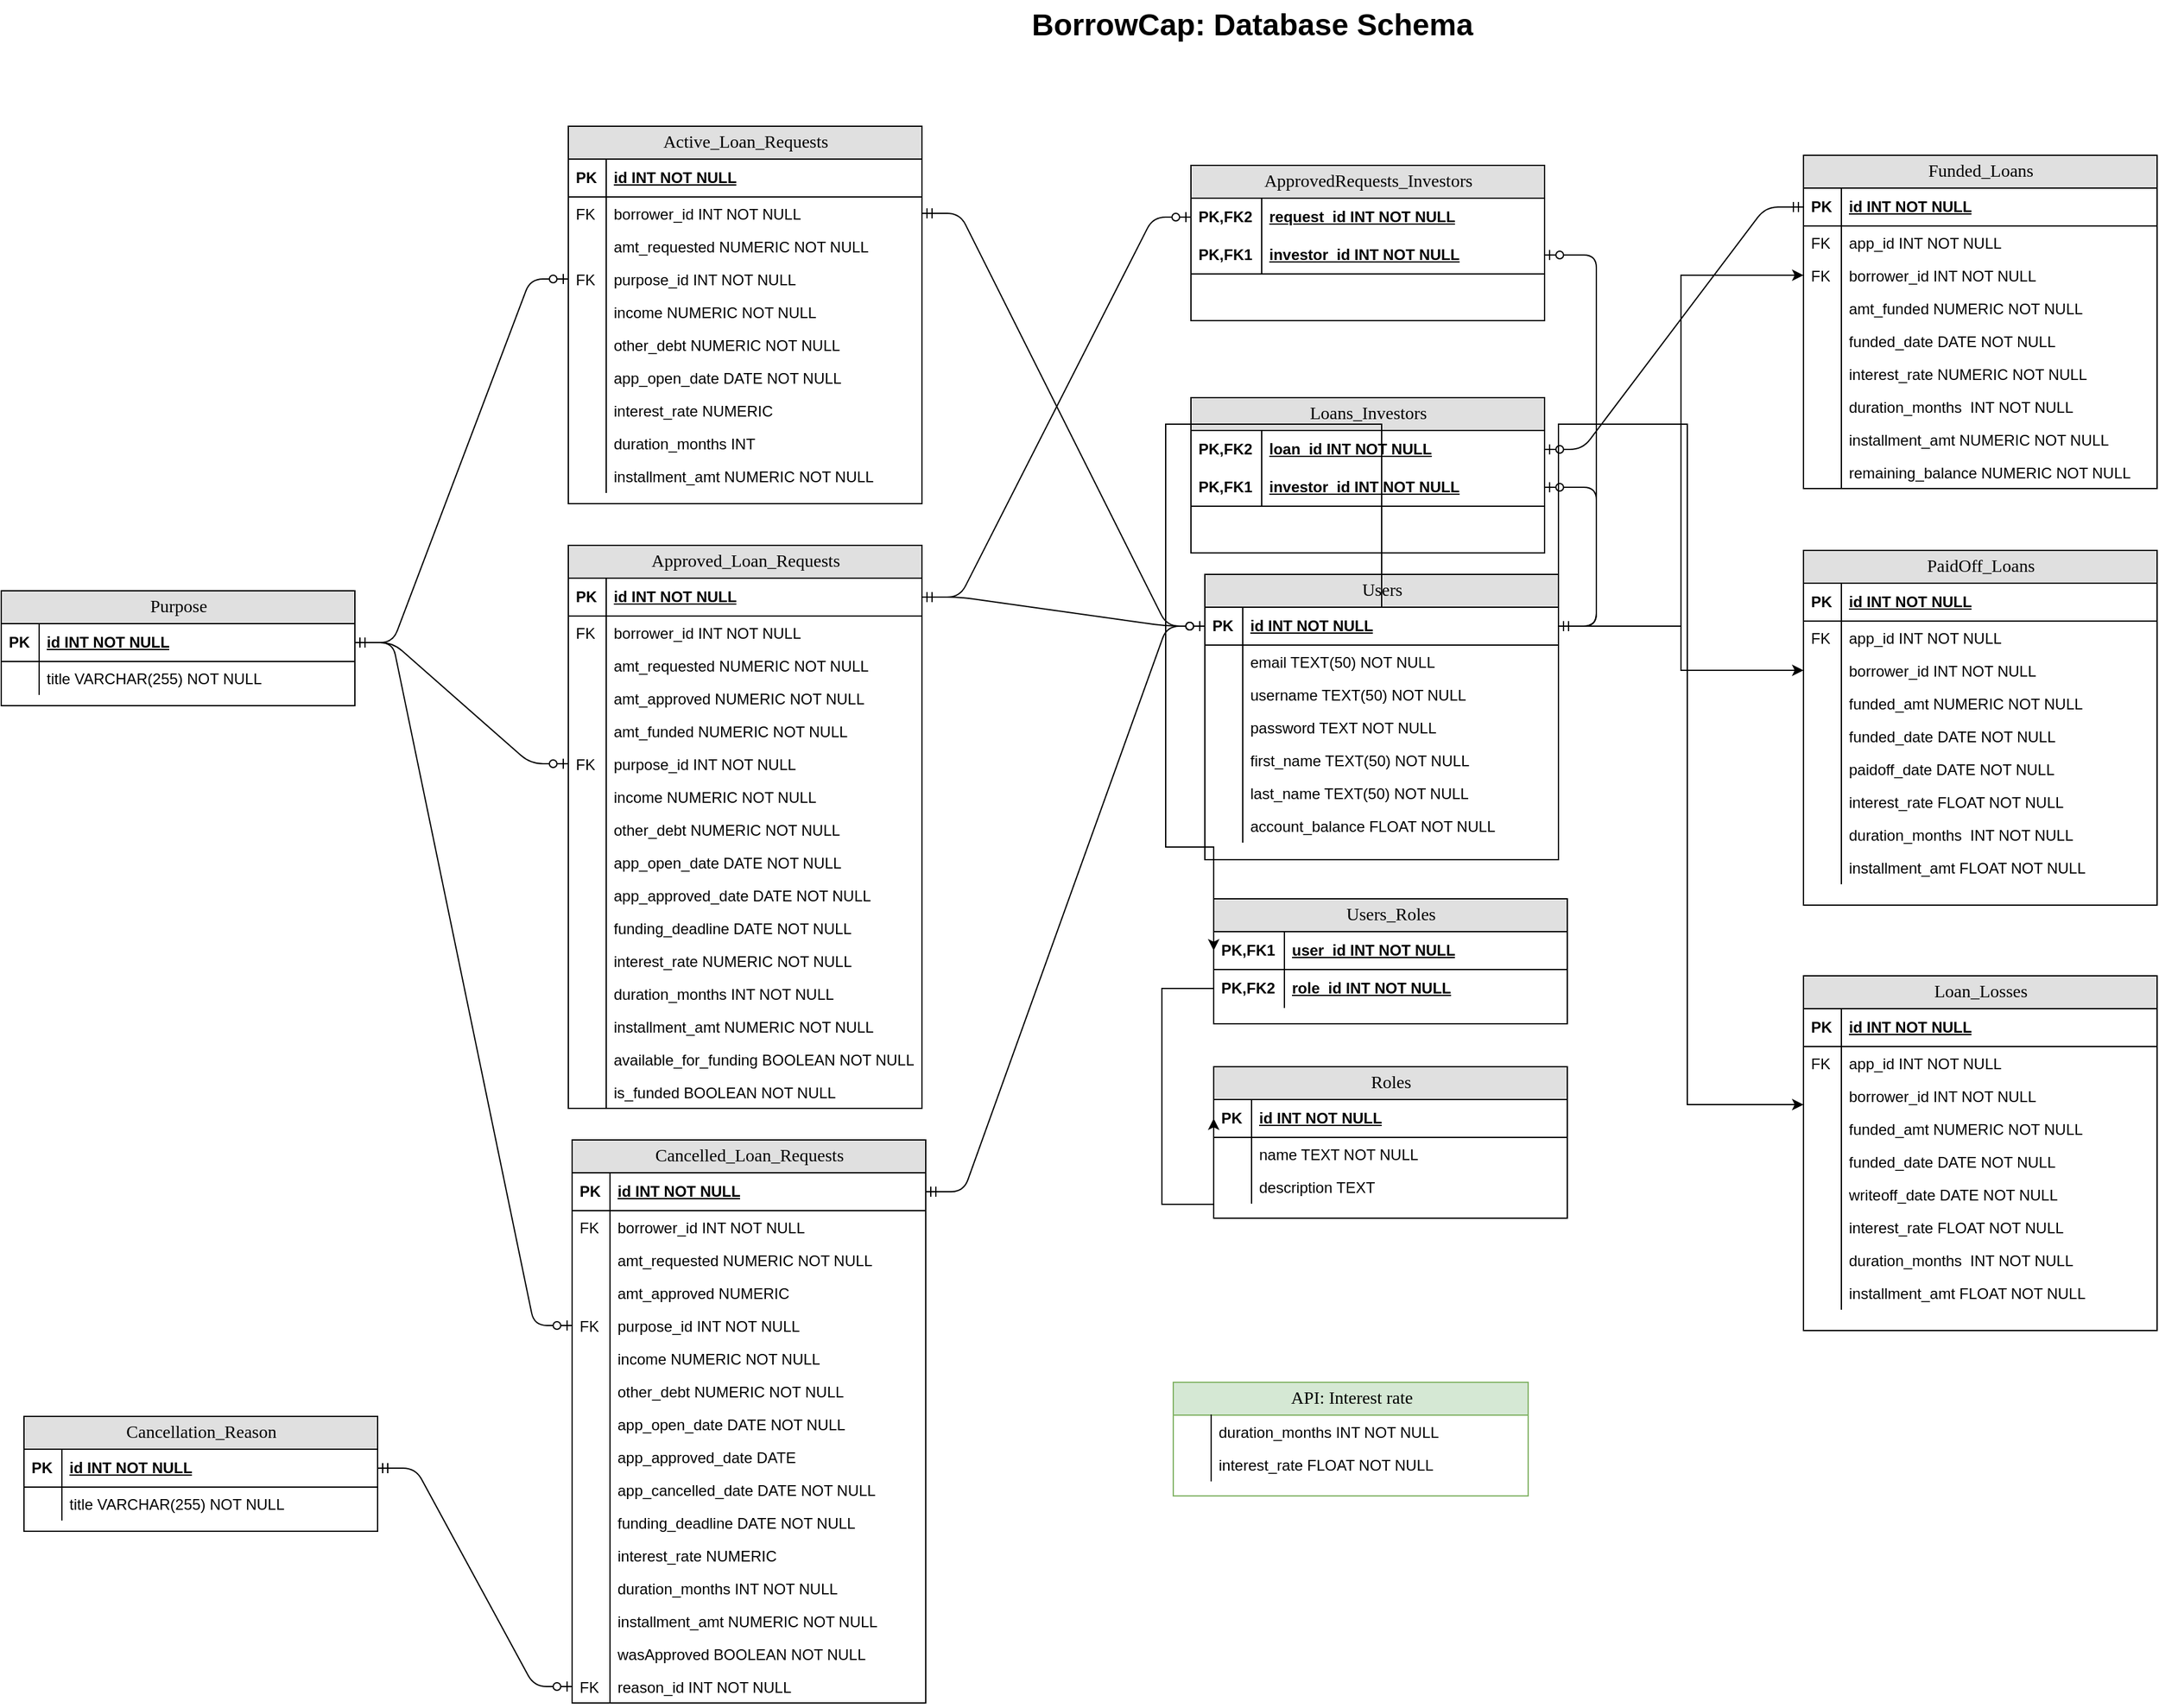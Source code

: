 <mxfile version="21.8.2" type="device">
  <diagram name="Page-1" id="e56a1550-8fbb-45ad-956c-1786394a9013">
    <mxGraphModel dx="2366" dy="686" grid="0" gridSize="10" guides="1" tooltips="1" connect="1" arrows="1" fold="1" page="1" pageScale="1" pageWidth="1100" pageHeight="850" background="none" math="0" shadow="0">
      <root>
        <mxCell id="0" />
        <mxCell id="1" parent="0" />
        <mxCell id="2e49270ec7c68f3f-19" value="Active_Loan_Requests" style="swimlane;html=1;fontStyle=0;childLayout=stackLayout;horizontal=1;startSize=26;fillColor=#e0e0e0;horizontalStack=0;resizeParent=1;resizeLast=0;collapsible=1;marginBottom=0;swimlaneFillColor=#ffffff;align=center;rounded=0;shadow=0;comic=0;labelBackgroundColor=none;strokeWidth=1;fontFamily=Verdana;fontSize=14" parent="1" vertex="1">
          <mxGeometry x="-356" y="106" width="280" height="299" as="geometry" />
        </mxCell>
        <mxCell id="2e49270ec7c68f3f-20" value="id INT NOT NULL" style="shape=partialRectangle;top=0;left=0;right=0;bottom=1;html=1;align=left;verticalAlign=middle;fillColor=none;spacingLeft=34;spacingRight=4;whiteSpace=wrap;overflow=hidden;rotatable=0;points=[[0,0.5],[1,0.5]];portConstraint=eastwest;dropTarget=0;fontStyle=5;" parent="2e49270ec7c68f3f-19" vertex="1">
          <mxGeometry y="26" width="280" height="30" as="geometry" />
        </mxCell>
        <mxCell id="2e49270ec7c68f3f-21" value="PK" style="shape=partialRectangle;top=0;left=0;bottom=0;html=1;fillColor=none;align=left;verticalAlign=middle;spacingLeft=4;spacingRight=4;whiteSpace=wrap;overflow=hidden;rotatable=0;points=[];portConstraint=eastwest;part=1;fontStyle=1" parent="2e49270ec7c68f3f-20" vertex="1" connectable="0">
          <mxGeometry width="30" height="30" as="geometry" />
        </mxCell>
        <mxCell id="2e49270ec7c68f3f-22" value="borrower_id INT NOT NULL" style="shape=partialRectangle;top=0;left=0;right=0;bottom=0;html=1;align=left;verticalAlign=top;fillColor=none;spacingLeft=34;spacingRight=4;whiteSpace=wrap;overflow=hidden;rotatable=0;points=[[0,0.5],[1,0.5]];portConstraint=eastwest;dropTarget=0;" parent="2e49270ec7c68f3f-19" vertex="1">
          <mxGeometry y="56" width="280" height="26" as="geometry" />
        </mxCell>
        <mxCell id="2e49270ec7c68f3f-23" value="FK" style="shape=partialRectangle;top=0;left=0;bottom=0;html=1;fillColor=none;align=left;verticalAlign=top;spacingLeft=4;spacingRight=4;whiteSpace=wrap;overflow=hidden;rotatable=0;points=[];portConstraint=eastwest;part=1;" parent="2e49270ec7c68f3f-22" vertex="1" connectable="0">
          <mxGeometry width="30" height="26" as="geometry" />
        </mxCell>
        <mxCell id="W3b9Ow1DGdWyI8F9St9J-19" value="amt_requested NUMERIC NOT NULL" style="shape=partialRectangle;top=0;left=0;right=0;bottom=0;html=1;align=left;verticalAlign=top;fillColor=none;spacingLeft=34;spacingRight=4;whiteSpace=wrap;overflow=hidden;rotatable=0;points=[[0,0.5],[1,0.5]];portConstraint=eastwest;dropTarget=0;" parent="2e49270ec7c68f3f-19" vertex="1">
          <mxGeometry y="82" width="280" height="26" as="geometry" />
        </mxCell>
        <mxCell id="W3b9Ow1DGdWyI8F9St9J-20" value="" style="shape=partialRectangle;top=0;left=0;bottom=0;html=1;fillColor=none;align=left;verticalAlign=top;spacingLeft=4;spacingRight=4;whiteSpace=wrap;overflow=hidden;rotatable=0;points=[];portConstraint=eastwest;part=1;" parent="W3b9Ow1DGdWyI8F9St9J-19" vertex="1" connectable="0">
          <mxGeometry width="30" height="26" as="geometry" />
        </mxCell>
        <mxCell id="jjlxz2RTSRfGFiJ0rHTL-24" value="purpose_id INT NOT NULL" style="shape=partialRectangle;top=0;left=0;right=0;bottom=0;html=1;align=left;verticalAlign=top;fillColor=none;spacingLeft=34;spacingRight=4;whiteSpace=wrap;overflow=hidden;rotatable=0;points=[[0,0.5],[1,0.5]];portConstraint=eastwest;dropTarget=0;" parent="2e49270ec7c68f3f-19" vertex="1">
          <mxGeometry y="108" width="280" height="26" as="geometry" />
        </mxCell>
        <mxCell id="jjlxz2RTSRfGFiJ0rHTL-25" value="FK" style="shape=partialRectangle;top=0;left=0;bottom=0;html=1;fillColor=none;align=left;verticalAlign=top;spacingLeft=4;spacingRight=4;whiteSpace=wrap;overflow=hidden;rotatable=0;points=[];portConstraint=eastwest;part=1;" parent="jjlxz2RTSRfGFiJ0rHTL-24" vertex="1" connectable="0">
          <mxGeometry width="30" height="26" as="geometry" />
        </mxCell>
        <mxCell id="ZnPSZqNVGj4mCv3zOXmi-149" value="income NUMERIC NOT NULL" style="shape=partialRectangle;top=0;left=0;right=0;bottom=0;html=1;align=left;verticalAlign=top;fillColor=none;spacingLeft=34;spacingRight=4;whiteSpace=wrap;overflow=hidden;rotatable=0;points=[[0,0.5],[1,0.5]];portConstraint=eastwest;dropTarget=0;" parent="2e49270ec7c68f3f-19" vertex="1">
          <mxGeometry y="134" width="280" height="26" as="geometry" />
        </mxCell>
        <mxCell id="ZnPSZqNVGj4mCv3zOXmi-150" value="" style="shape=partialRectangle;top=0;left=0;bottom=0;html=1;fillColor=none;align=left;verticalAlign=top;spacingLeft=4;spacingRight=4;whiteSpace=wrap;overflow=hidden;rotatable=0;points=[];portConstraint=eastwest;part=1;" parent="ZnPSZqNVGj4mCv3zOXmi-149" vertex="1" connectable="0">
          <mxGeometry width="30" height="26" as="geometry" />
        </mxCell>
        <mxCell id="ZnPSZqNVGj4mCv3zOXmi-122" value="other_debt NUMERIC NOT NULL" style="shape=partialRectangle;top=0;left=0;right=0;bottom=0;html=1;align=left;verticalAlign=top;fillColor=none;spacingLeft=34;spacingRight=4;whiteSpace=wrap;overflow=hidden;rotatable=0;points=[[0,0.5],[1,0.5]];portConstraint=eastwest;dropTarget=0;" parent="2e49270ec7c68f3f-19" vertex="1">
          <mxGeometry y="160" width="280" height="26" as="geometry" />
        </mxCell>
        <mxCell id="ZnPSZqNVGj4mCv3zOXmi-123" value="" style="shape=partialRectangle;top=0;left=0;bottom=0;html=1;fillColor=none;align=left;verticalAlign=top;spacingLeft=4;spacingRight=4;whiteSpace=wrap;overflow=hidden;rotatable=0;points=[];portConstraint=eastwest;part=1;" parent="ZnPSZqNVGj4mCv3zOXmi-122" vertex="1" connectable="0">
          <mxGeometry width="30" height="26" as="geometry" />
        </mxCell>
        <mxCell id="SO93vhx4ROrbAlD1dERN-5" value="app_open_date DATE NOT NULL" style="shape=partialRectangle;top=0;left=0;right=0;bottom=0;html=1;align=left;verticalAlign=top;fillColor=none;spacingLeft=34;spacingRight=4;whiteSpace=wrap;overflow=hidden;rotatable=0;points=[[0,0.5],[1,0.5]];portConstraint=eastwest;dropTarget=0;" parent="2e49270ec7c68f3f-19" vertex="1">
          <mxGeometry y="186" width="280" height="26" as="geometry" />
        </mxCell>
        <mxCell id="SO93vhx4ROrbAlD1dERN-6" value="" style="shape=partialRectangle;top=0;left=0;bottom=0;html=1;fillColor=none;align=left;verticalAlign=top;spacingLeft=4;spacingRight=4;whiteSpace=wrap;overflow=hidden;rotatable=0;points=[];portConstraint=eastwest;part=1;" parent="SO93vhx4ROrbAlD1dERN-5" vertex="1" connectable="0">
          <mxGeometry width="30" height="26" as="geometry" />
        </mxCell>
        <mxCell id="W3b9Ow1DGdWyI8F9St9J-23" value="interest_rate NUMERIC" style="shape=partialRectangle;top=0;left=0;right=0;bottom=0;html=1;align=left;verticalAlign=top;fillColor=none;spacingLeft=34;spacingRight=4;whiteSpace=wrap;overflow=hidden;rotatable=0;points=[[0,0.5],[1,0.5]];portConstraint=eastwest;dropTarget=0;" parent="2e49270ec7c68f3f-19" vertex="1">
          <mxGeometry y="212" width="280" height="26" as="geometry" />
        </mxCell>
        <mxCell id="W3b9Ow1DGdWyI8F9St9J-24" value="" style="shape=partialRectangle;top=0;left=0;bottom=0;html=1;fillColor=none;align=left;verticalAlign=top;spacingLeft=4;spacingRight=4;whiteSpace=wrap;overflow=hidden;rotatable=0;points=[];portConstraint=eastwest;part=1;" parent="W3b9Ow1DGdWyI8F9St9J-23" vertex="1" connectable="0">
          <mxGeometry width="30" height="26" as="geometry" />
        </mxCell>
        <mxCell id="jjlxz2RTSRfGFiJ0rHTL-1" value="duration_months INT" style="shape=partialRectangle;top=0;left=0;right=0;bottom=0;html=1;align=left;verticalAlign=top;fillColor=none;spacingLeft=34;spacingRight=4;whiteSpace=wrap;overflow=hidden;rotatable=0;points=[[0,0.5],[1,0.5]];portConstraint=eastwest;dropTarget=0;" parent="2e49270ec7c68f3f-19" vertex="1">
          <mxGeometry y="238" width="280" height="26" as="geometry" />
        </mxCell>
        <mxCell id="jjlxz2RTSRfGFiJ0rHTL-2" value="" style="shape=partialRectangle;top=0;left=0;bottom=0;html=1;fillColor=none;align=left;verticalAlign=top;spacingLeft=4;spacingRight=4;whiteSpace=wrap;overflow=hidden;rotatable=0;points=[];portConstraint=eastwest;part=1;" parent="jjlxz2RTSRfGFiJ0rHTL-1" vertex="1" connectable="0">
          <mxGeometry width="30" height="26" as="geometry" />
        </mxCell>
        <mxCell id="jjlxz2RTSRfGFiJ0rHTL-26" value="installment_amt NUMERIC NOT NULL" style="shape=partialRectangle;top=0;left=0;right=0;bottom=0;html=1;align=left;verticalAlign=top;fillColor=none;spacingLeft=34;spacingRight=4;whiteSpace=wrap;overflow=hidden;rotatable=0;points=[[0,0.5],[1,0.5]];portConstraint=eastwest;dropTarget=0;" parent="2e49270ec7c68f3f-19" vertex="1">
          <mxGeometry y="264" width="280" height="26" as="geometry" />
        </mxCell>
        <mxCell id="jjlxz2RTSRfGFiJ0rHTL-27" value="" style="shape=partialRectangle;top=0;left=0;bottom=0;html=1;fillColor=none;align=left;verticalAlign=top;spacingLeft=4;spacingRight=4;whiteSpace=wrap;overflow=hidden;rotatable=0;points=[];portConstraint=eastwest;part=1;" parent="jjlxz2RTSRfGFiJ0rHTL-26" vertex="1" connectable="0">
          <mxGeometry width="30" height="26" as="geometry" />
        </mxCell>
        <mxCell id="2e49270ec7c68f3f-30" value="Users" style="swimlane;html=1;fontStyle=0;childLayout=stackLayout;horizontal=1;startSize=26;fillColor=#e0e0e0;horizontalStack=0;resizeParent=1;resizeLast=0;collapsible=1;marginBottom=0;swimlaneFillColor=#ffffff;align=center;rounded=0;shadow=0;comic=0;labelBackgroundColor=none;strokeWidth=1;fontFamily=Verdana;fontSize=14" parent="1" vertex="1">
          <mxGeometry x="148" y="461" width="280" height="226" as="geometry" />
        </mxCell>
        <mxCell id="2e49270ec7c68f3f-31" value="id INT NOT NULL" style="shape=partialRectangle;top=0;left=0;right=0;bottom=1;html=1;align=left;verticalAlign=middle;fillColor=none;spacingLeft=34;spacingRight=4;whiteSpace=wrap;overflow=hidden;rotatable=0;points=[[0,0.5],[1,0.5]];portConstraint=eastwest;dropTarget=0;fontStyle=5;" parent="2e49270ec7c68f3f-30" vertex="1">
          <mxGeometry y="26" width="280" height="30" as="geometry" />
        </mxCell>
        <mxCell id="2e49270ec7c68f3f-32" value="PK" style="shape=partialRectangle;top=0;left=0;bottom=0;html=1;fillColor=none;align=left;verticalAlign=middle;spacingLeft=4;spacingRight=4;whiteSpace=wrap;overflow=hidden;rotatable=0;points=[];portConstraint=eastwest;part=1;fontStyle=1" parent="2e49270ec7c68f3f-31" vertex="1" connectable="0">
          <mxGeometry width="30" height="30" as="geometry" />
        </mxCell>
        <mxCell id="2e49270ec7c68f3f-33" value="email TEXT(50) NOT NULL" style="shape=partialRectangle;top=0;left=0;right=0;bottom=0;html=1;align=left;verticalAlign=top;fillColor=none;spacingLeft=34;spacingRight=4;whiteSpace=wrap;overflow=hidden;rotatable=0;points=[[0,0.5],[1,0.5]];portConstraint=eastwest;dropTarget=0;" parent="2e49270ec7c68f3f-30" vertex="1">
          <mxGeometry y="56" width="280" height="26" as="geometry" />
        </mxCell>
        <mxCell id="2e49270ec7c68f3f-34" value="" style="shape=partialRectangle;top=0;left=0;bottom=0;html=1;fillColor=none;align=left;verticalAlign=top;spacingLeft=4;spacingRight=4;whiteSpace=wrap;overflow=hidden;rotatable=0;points=[];portConstraint=eastwest;part=1;" parent="2e49270ec7c68f3f-33" vertex="1" connectable="0">
          <mxGeometry width="30" height="26" as="geometry" />
        </mxCell>
        <mxCell id="2e49270ec7c68f3f-35" value="username TEXT(50) NOT NULL" style="shape=partialRectangle;top=0;left=0;right=0;bottom=0;html=1;align=left;verticalAlign=top;fillColor=none;spacingLeft=34;spacingRight=4;whiteSpace=wrap;overflow=hidden;rotatable=0;points=[[0,0.5],[1,0.5]];portConstraint=eastwest;dropTarget=0;" parent="2e49270ec7c68f3f-30" vertex="1">
          <mxGeometry y="82" width="280" height="26" as="geometry" />
        </mxCell>
        <mxCell id="2e49270ec7c68f3f-36" value="" style="shape=partialRectangle;top=0;left=0;bottom=0;html=1;fillColor=none;align=left;verticalAlign=top;spacingLeft=4;spacingRight=4;whiteSpace=wrap;overflow=hidden;rotatable=0;points=[];portConstraint=eastwest;part=1;" parent="2e49270ec7c68f3f-35" vertex="1" connectable="0">
          <mxGeometry width="30" height="26" as="geometry" />
        </mxCell>
        <mxCell id="NfhjrZf_t_sZQTZsF_KN-9" value="password TEXT NOT NULL" style="shape=partialRectangle;top=0;left=0;right=0;bottom=0;html=1;align=left;verticalAlign=top;fillColor=none;spacingLeft=34;spacingRight=4;whiteSpace=wrap;overflow=hidden;rotatable=0;points=[[0,0.5],[1,0.5]];portConstraint=eastwest;dropTarget=0;" parent="2e49270ec7c68f3f-30" vertex="1">
          <mxGeometry y="108" width="280" height="26" as="geometry" />
        </mxCell>
        <mxCell id="NfhjrZf_t_sZQTZsF_KN-10" value="" style="shape=partialRectangle;top=0;left=0;bottom=0;html=1;fillColor=none;align=left;verticalAlign=top;spacingLeft=4;spacingRight=4;whiteSpace=wrap;overflow=hidden;rotatable=0;points=[];portConstraint=eastwest;part=1;" parent="NfhjrZf_t_sZQTZsF_KN-9" vertex="1" connectable="0">
          <mxGeometry width="30" height="26" as="geometry" />
        </mxCell>
        <mxCell id="2e49270ec7c68f3f-37" value="first_name TEXT(50) NOT NULL" style="shape=partialRectangle;top=0;left=0;right=0;bottom=0;html=1;align=left;verticalAlign=top;fillColor=none;spacingLeft=34;spacingRight=4;whiteSpace=wrap;overflow=hidden;rotatable=0;points=[[0,0.5],[1,0.5]];portConstraint=eastwest;dropTarget=0;" parent="2e49270ec7c68f3f-30" vertex="1">
          <mxGeometry y="134" width="280" height="26" as="geometry" />
        </mxCell>
        <mxCell id="2e49270ec7c68f3f-38" value="" style="shape=partialRectangle;top=0;left=0;bottom=0;html=1;fillColor=none;align=left;verticalAlign=top;spacingLeft=4;spacingRight=4;whiteSpace=wrap;overflow=hidden;rotatable=0;points=[];portConstraint=eastwest;part=1;" parent="2e49270ec7c68f3f-37" vertex="1" connectable="0">
          <mxGeometry width="30" height="26" as="geometry" />
        </mxCell>
        <mxCell id="NfhjrZf_t_sZQTZsF_KN-1" value="last_name TEXT(50) NOT NULL" style="shape=partialRectangle;top=0;left=0;right=0;bottom=0;html=1;align=left;verticalAlign=top;fillColor=none;spacingLeft=34;spacingRight=4;whiteSpace=wrap;overflow=hidden;rotatable=0;points=[[0,0.5],[1,0.5]];portConstraint=eastwest;dropTarget=0;" parent="2e49270ec7c68f3f-30" vertex="1">
          <mxGeometry y="160" width="280" height="26" as="geometry" />
        </mxCell>
        <mxCell id="NfhjrZf_t_sZQTZsF_KN-2" value="" style="shape=partialRectangle;top=0;left=0;bottom=0;html=1;fillColor=none;align=left;verticalAlign=top;spacingLeft=4;spacingRight=4;whiteSpace=wrap;overflow=hidden;rotatable=0;points=[];portConstraint=eastwest;part=1;" parent="NfhjrZf_t_sZQTZsF_KN-1" vertex="1" connectable="0">
          <mxGeometry width="30" height="26" as="geometry" />
        </mxCell>
        <mxCell id="NfhjrZf_t_sZQTZsF_KN-3" value="account_balance FLOAT NOT NULL" style="shape=partialRectangle;top=0;left=0;right=0;bottom=0;html=1;align=left;verticalAlign=top;fillColor=none;spacingLeft=34;spacingRight=4;whiteSpace=wrap;overflow=hidden;rotatable=0;points=[[0,0.5],[1,0.5]];portConstraint=eastwest;dropTarget=0;" parent="2e49270ec7c68f3f-30" vertex="1">
          <mxGeometry y="186" width="280" height="26" as="geometry" />
        </mxCell>
        <mxCell id="NfhjrZf_t_sZQTZsF_KN-4" value="" style="shape=partialRectangle;top=0;left=0;bottom=0;html=1;fillColor=none;align=left;verticalAlign=top;spacingLeft=4;spacingRight=4;whiteSpace=wrap;overflow=hidden;rotatable=0;points=[];portConstraint=eastwest;part=1;" parent="NfhjrZf_t_sZQTZsF_KN-3" vertex="1" connectable="0">
          <mxGeometry width="30" height="26" as="geometry" />
        </mxCell>
        <mxCell id="2e49270ec7c68f3f-60" value="" style="edgeStyle=entityRelationEdgeStyle;html=1;endArrow=ERzeroToOne;startArrow=ERmandOne;labelBackgroundColor=none;fontFamily=Verdana;fontSize=14;" parent="1" source="2e49270ec7c68f3f-22" target="2e49270ec7c68f3f-31" edge="1">
          <mxGeometry width="100" height="100" relative="1" as="geometry">
            <mxPoint x="502" y="358" as="sourcePoint" />
            <mxPoint x="733.03" y="651" as="targetPoint" />
          </mxGeometry>
        </mxCell>
        <mxCell id="W3b9Ow1DGdWyI8F9St9J-51" value="BorrowCap: Database Schema" style="text;strokeColor=none;fillColor=none;html=1;fontSize=24;fontStyle=1;verticalAlign=middle;align=left;" parent="1" vertex="1">
          <mxGeometry x="9" y="6" width="217" height="40" as="geometry" />
        </mxCell>
        <mxCell id="W3b9Ow1DGdWyI8F9St9J-53" value="API: Interest rate" style="swimlane;html=1;fontStyle=0;childLayout=stackLayout;horizontal=1;startSize=26;fillColor=#d5e8d4;horizontalStack=0;resizeParent=1;resizeLast=0;collapsible=1;marginBottom=0;swimlaneFillColor=#ffffff;align=center;rounded=0;shadow=0;comic=0;labelBackgroundColor=none;strokeWidth=1;fontFamily=Verdana;fontSize=14;strokeColor=#82b366;" parent="1" vertex="1">
          <mxGeometry x="123" y="1101" width="281" height="90" as="geometry" />
        </mxCell>
        <mxCell id="W3b9Ow1DGdWyI8F9St9J-56" value="duration_months INT NOT NULL" style="shape=partialRectangle;top=0;left=0;right=0;bottom=0;html=1;align=left;verticalAlign=top;fillColor=none;spacingLeft=34;spacingRight=4;whiteSpace=wrap;overflow=hidden;rotatable=0;points=[[0,0.5],[1,0.5]];portConstraint=eastwest;dropTarget=0;" parent="W3b9Ow1DGdWyI8F9St9J-53" vertex="1">
          <mxGeometry y="26" width="281" height="26" as="geometry" />
        </mxCell>
        <mxCell id="W3b9Ow1DGdWyI8F9St9J-57" value="" style="shape=partialRectangle;top=0;left=0;bottom=0;html=1;fillColor=none;align=left;verticalAlign=top;spacingLeft=4;spacingRight=4;whiteSpace=wrap;overflow=hidden;rotatable=0;points=[];portConstraint=eastwest;part=1;" parent="W3b9Ow1DGdWyI8F9St9J-56" vertex="1" connectable="0">
          <mxGeometry width="30" height="26" as="geometry" />
        </mxCell>
        <mxCell id="W3b9Ow1DGdWyI8F9St9J-58" value="interest_rate FLOAT NOT NULL" style="shape=partialRectangle;top=0;left=0;right=0;bottom=0;html=1;align=left;verticalAlign=top;fillColor=none;spacingLeft=34;spacingRight=4;whiteSpace=wrap;overflow=hidden;rotatable=0;points=[[0,0.5],[1,0.5]];portConstraint=eastwest;dropTarget=0;" parent="W3b9Ow1DGdWyI8F9St9J-53" vertex="1">
          <mxGeometry y="52" width="281" height="26" as="geometry" />
        </mxCell>
        <mxCell id="W3b9Ow1DGdWyI8F9St9J-59" value="" style="shape=partialRectangle;top=0;left=0;bottom=0;html=1;fillColor=none;align=left;verticalAlign=top;spacingLeft=4;spacingRight=4;whiteSpace=wrap;overflow=hidden;rotatable=0;points=[];portConstraint=eastwest;part=1;" parent="W3b9Ow1DGdWyI8F9St9J-58" vertex="1" connectable="0">
          <mxGeometry width="30" height="26" as="geometry" />
        </mxCell>
        <mxCell id="jjlxz2RTSRfGFiJ0rHTL-3" value="Funded_Loans" style="swimlane;html=1;fontStyle=0;childLayout=stackLayout;horizontal=1;startSize=26;fillColor=#e0e0e0;horizontalStack=0;resizeParent=1;resizeLast=0;collapsible=1;marginBottom=0;swimlaneFillColor=#ffffff;align=center;rounded=0;shadow=0;comic=0;labelBackgroundColor=none;strokeWidth=1;fontFamily=Verdana;fontSize=14" parent="1" vertex="1">
          <mxGeometry x="622" y="129" width="280" height="264" as="geometry" />
        </mxCell>
        <mxCell id="jjlxz2RTSRfGFiJ0rHTL-4" value="id INT NOT NULL" style="shape=partialRectangle;top=0;left=0;right=0;bottom=1;html=1;align=left;verticalAlign=middle;fillColor=none;spacingLeft=34;spacingRight=4;whiteSpace=wrap;overflow=hidden;rotatable=0;points=[[0,0.5],[1,0.5]];portConstraint=eastwest;dropTarget=0;fontStyle=5;" parent="jjlxz2RTSRfGFiJ0rHTL-3" vertex="1">
          <mxGeometry y="26" width="280" height="30" as="geometry" />
        </mxCell>
        <mxCell id="jjlxz2RTSRfGFiJ0rHTL-5" value="PK" style="shape=partialRectangle;top=0;left=0;bottom=0;html=1;fillColor=none;align=left;verticalAlign=middle;spacingLeft=4;spacingRight=4;whiteSpace=wrap;overflow=hidden;rotatable=0;points=[];portConstraint=eastwest;part=1;fontStyle=1" parent="jjlxz2RTSRfGFiJ0rHTL-4" vertex="1" connectable="0">
          <mxGeometry width="30" height="30" as="geometry" />
        </mxCell>
        <mxCell id="jjlxz2RTSRfGFiJ0rHTL-34" value="app_id INT NOT NULL" style="shape=partialRectangle;top=0;left=0;right=0;bottom=0;html=1;align=left;verticalAlign=top;fillColor=none;spacingLeft=34;spacingRight=4;whiteSpace=wrap;overflow=hidden;rotatable=0;points=[[0,0.5],[1,0.5]];portConstraint=eastwest;dropTarget=0;" parent="jjlxz2RTSRfGFiJ0rHTL-3" vertex="1">
          <mxGeometry y="56" width="280" height="26" as="geometry" />
        </mxCell>
        <mxCell id="jjlxz2RTSRfGFiJ0rHTL-35" value="FK" style="shape=partialRectangle;top=0;left=0;bottom=0;html=1;fillColor=none;align=left;verticalAlign=top;spacingLeft=4;spacingRight=4;whiteSpace=wrap;overflow=hidden;rotatable=0;points=[];portConstraint=eastwest;part=1;" parent="jjlxz2RTSRfGFiJ0rHTL-34" vertex="1" connectable="0">
          <mxGeometry width="30" height="26" as="geometry" />
        </mxCell>
        <mxCell id="jjlxz2RTSRfGFiJ0rHTL-6" value="borrower_id INT NOT NULL" style="shape=partialRectangle;top=0;left=0;right=0;bottom=0;html=1;align=left;verticalAlign=top;fillColor=none;spacingLeft=34;spacingRight=4;whiteSpace=wrap;overflow=hidden;rotatable=0;points=[[0,0.5],[1,0.5]];portConstraint=eastwest;dropTarget=0;" parent="jjlxz2RTSRfGFiJ0rHTL-3" vertex="1">
          <mxGeometry y="82" width="280" height="26" as="geometry" />
        </mxCell>
        <mxCell id="jjlxz2RTSRfGFiJ0rHTL-7" value="FK" style="shape=partialRectangle;top=0;left=0;bottom=0;html=1;fillColor=none;align=left;verticalAlign=top;spacingLeft=4;spacingRight=4;whiteSpace=wrap;overflow=hidden;rotatable=0;points=[];portConstraint=eastwest;part=1;" parent="jjlxz2RTSRfGFiJ0rHTL-6" vertex="1" connectable="0">
          <mxGeometry width="30" height="26" as="geometry" />
        </mxCell>
        <mxCell id="jjlxz2RTSRfGFiJ0rHTL-12" value="amt_funded NUMERIC NOT NULL" style="shape=partialRectangle;top=0;left=0;right=0;bottom=0;html=1;align=left;verticalAlign=top;fillColor=none;spacingLeft=34;spacingRight=4;whiteSpace=wrap;overflow=hidden;rotatable=0;points=[[0,0.5],[1,0.5]];portConstraint=eastwest;dropTarget=0;" parent="jjlxz2RTSRfGFiJ0rHTL-3" vertex="1">
          <mxGeometry y="108" width="280" height="26" as="geometry" />
        </mxCell>
        <mxCell id="jjlxz2RTSRfGFiJ0rHTL-13" value="" style="shape=partialRectangle;top=0;left=0;bottom=0;html=1;fillColor=none;align=left;verticalAlign=top;spacingLeft=4;spacingRight=4;whiteSpace=wrap;overflow=hidden;rotatable=0;points=[];portConstraint=eastwest;part=1;" parent="jjlxz2RTSRfGFiJ0rHTL-12" vertex="1" connectable="0">
          <mxGeometry width="30" height="26" as="geometry" />
        </mxCell>
        <mxCell id="jjlxz2RTSRfGFiJ0rHTL-16" value="funded_date DATE NOT NULL" style="shape=partialRectangle;top=0;left=0;right=0;bottom=0;html=1;align=left;verticalAlign=top;fillColor=none;spacingLeft=34;spacingRight=4;whiteSpace=wrap;overflow=hidden;rotatable=0;points=[[0,0.5],[1,0.5]];portConstraint=eastwest;dropTarget=0;" parent="jjlxz2RTSRfGFiJ0rHTL-3" vertex="1">
          <mxGeometry y="134" width="280" height="26" as="geometry" />
        </mxCell>
        <mxCell id="jjlxz2RTSRfGFiJ0rHTL-17" value="" style="shape=partialRectangle;top=0;left=0;bottom=0;html=1;fillColor=none;align=left;verticalAlign=top;spacingLeft=4;spacingRight=4;whiteSpace=wrap;overflow=hidden;rotatable=0;points=[];portConstraint=eastwest;part=1;" parent="jjlxz2RTSRfGFiJ0rHTL-16" vertex="1" connectable="0">
          <mxGeometry width="30" height="26" as="geometry" />
        </mxCell>
        <mxCell id="jjlxz2RTSRfGFiJ0rHTL-18" value="interest_rate NUMERIC NOT NULL" style="shape=partialRectangle;top=0;left=0;right=0;bottom=0;html=1;align=left;verticalAlign=top;fillColor=none;spacingLeft=34;spacingRight=4;whiteSpace=wrap;overflow=hidden;rotatable=0;points=[[0,0.5],[1,0.5]];portConstraint=eastwest;dropTarget=0;" parent="jjlxz2RTSRfGFiJ0rHTL-3" vertex="1">
          <mxGeometry y="160" width="280" height="26" as="geometry" />
        </mxCell>
        <mxCell id="jjlxz2RTSRfGFiJ0rHTL-19" value="" style="shape=partialRectangle;top=0;left=0;bottom=0;html=1;fillColor=none;align=left;verticalAlign=top;spacingLeft=4;spacingRight=4;whiteSpace=wrap;overflow=hidden;rotatable=0;points=[];portConstraint=eastwest;part=1;" parent="jjlxz2RTSRfGFiJ0rHTL-18" vertex="1" connectable="0">
          <mxGeometry width="30" height="26" as="geometry" />
        </mxCell>
        <mxCell id="jjlxz2RTSRfGFiJ0rHTL-20" value="duration_months&amp;nbsp; INT NOT NULL" style="shape=partialRectangle;top=0;left=0;right=0;bottom=0;html=1;align=left;verticalAlign=top;fillColor=none;spacingLeft=34;spacingRight=4;whiteSpace=wrap;overflow=hidden;rotatable=0;points=[[0,0.5],[1,0.5]];portConstraint=eastwest;dropTarget=0;" parent="jjlxz2RTSRfGFiJ0rHTL-3" vertex="1">
          <mxGeometry y="186" width="280" height="26" as="geometry" />
        </mxCell>
        <mxCell id="jjlxz2RTSRfGFiJ0rHTL-21" value="" style="shape=partialRectangle;top=0;left=0;bottom=0;html=1;fillColor=none;align=left;verticalAlign=top;spacingLeft=4;spacingRight=4;whiteSpace=wrap;overflow=hidden;rotatable=0;points=[];portConstraint=eastwest;part=1;" parent="jjlxz2RTSRfGFiJ0rHTL-20" vertex="1" connectable="0">
          <mxGeometry width="30" height="26" as="geometry" />
        </mxCell>
        <mxCell id="jjlxz2RTSRfGFiJ0rHTL-32" value="installment_amt NUMERIC NOT NULL" style="shape=partialRectangle;top=0;left=0;right=0;bottom=0;html=1;align=left;verticalAlign=top;fillColor=none;spacingLeft=34;spacingRight=4;whiteSpace=wrap;overflow=hidden;rotatable=0;points=[[0,0.5],[1,0.5]];portConstraint=eastwest;dropTarget=0;" parent="jjlxz2RTSRfGFiJ0rHTL-3" vertex="1">
          <mxGeometry y="212" width="280" height="26" as="geometry" />
        </mxCell>
        <mxCell id="jjlxz2RTSRfGFiJ0rHTL-33" value="" style="shape=partialRectangle;top=0;left=0;bottom=0;html=1;fillColor=none;align=left;verticalAlign=top;spacingLeft=4;spacingRight=4;whiteSpace=wrap;overflow=hidden;rotatable=0;points=[];portConstraint=eastwest;part=1;" parent="jjlxz2RTSRfGFiJ0rHTL-32" vertex="1" connectable="0">
          <mxGeometry width="30" height="26" as="geometry" />
        </mxCell>
        <mxCell id="I2SV3V2gkTY5cor_tW1f-1" value="remaining_balance NUMERIC NOT NULL" style="shape=partialRectangle;top=0;left=0;right=0;bottom=0;html=1;align=left;verticalAlign=top;fillColor=none;spacingLeft=34;spacingRight=4;whiteSpace=wrap;overflow=hidden;rotatable=0;points=[[0,0.5],[1,0.5]];portConstraint=eastwest;dropTarget=0;" vertex="1" parent="jjlxz2RTSRfGFiJ0rHTL-3">
          <mxGeometry y="238" width="280" height="26" as="geometry" />
        </mxCell>
        <mxCell id="I2SV3V2gkTY5cor_tW1f-2" value="" style="shape=partialRectangle;top=0;left=0;bottom=0;html=1;fillColor=none;align=left;verticalAlign=top;spacingLeft=4;spacingRight=4;whiteSpace=wrap;overflow=hidden;rotatable=0;points=[];portConstraint=eastwest;part=1;" vertex="1" connectable="0" parent="I2SV3V2gkTY5cor_tW1f-1">
          <mxGeometry width="30" height="26" as="geometry" />
        </mxCell>
        <mxCell id="jjlxz2RTSRfGFiJ0rHTL-37" value="Loans_Investors" style="swimlane;html=1;fontStyle=0;childLayout=stackLayout;horizontal=1;startSize=26;fillColor=#e0e0e0;horizontalStack=0;resizeParent=1;resizeLast=0;collapsible=1;marginBottom=0;swimlaneFillColor=#ffffff;align=center;rounded=0;shadow=0;comic=0;labelBackgroundColor=none;strokeWidth=1;fontFamily=Verdana;fontSize=14" parent="1" vertex="1">
          <mxGeometry x="137" y="321" width="280" height="123" as="geometry" />
        </mxCell>
        <mxCell id="jjlxz2RTSRfGFiJ0rHTL-38" value="loan_id INT NOT NULL" style="shape=partialRectangle;top=0;left=0;right=0;bottom=0;html=1;align=left;verticalAlign=middle;fillColor=none;spacingLeft=60;spacingRight=4;whiteSpace=wrap;overflow=hidden;rotatable=0;points=[[0,0.5],[1,0.5]];portConstraint=eastwest;dropTarget=0;fontStyle=5;" parent="jjlxz2RTSRfGFiJ0rHTL-37" vertex="1">
          <mxGeometry y="26" width="280" height="30" as="geometry" />
        </mxCell>
        <mxCell id="jjlxz2RTSRfGFiJ0rHTL-39" value="PK,FK2" style="shape=partialRectangle;fontStyle=1;top=0;left=0;bottom=0;html=1;fillColor=none;align=left;verticalAlign=middle;spacingLeft=4;spacingRight=4;whiteSpace=wrap;overflow=hidden;rotatable=0;points=[];portConstraint=eastwest;part=1;" parent="jjlxz2RTSRfGFiJ0rHTL-38" vertex="1" connectable="0">
          <mxGeometry width="56" height="30" as="geometry" />
        </mxCell>
        <mxCell id="jjlxz2RTSRfGFiJ0rHTL-40" value="investor_id INT NOT NULL" style="shape=partialRectangle;top=0;left=0;right=0;bottom=1;html=1;align=left;verticalAlign=middle;fillColor=none;spacingLeft=60;spacingRight=4;whiteSpace=wrap;overflow=hidden;rotatable=0;points=[[0,0.5],[1,0.5]];portConstraint=eastwest;dropTarget=0;fontStyle=5;" parent="jjlxz2RTSRfGFiJ0rHTL-37" vertex="1">
          <mxGeometry y="56" width="280" height="30" as="geometry" />
        </mxCell>
        <mxCell id="jjlxz2RTSRfGFiJ0rHTL-41" value="PK,FK1" style="shape=partialRectangle;fontStyle=1;top=0;left=0;bottom=0;html=1;fillColor=none;align=left;verticalAlign=middle;spacingLeft=4;spacingRight=4;whiteSpace=wrap;overflow=hidden;rotatable=0;points=[];portConstraint=eastwest;part=1;" parent="jjlxz2RTSRfGFiJ0rHTL-40" vertex="1" connectable="0">
          <mxGeometry width="56" height="30" as="geometry" />
        </mxCell>
        <mxCell id="jjlxz2RTSRfGFiJ0rHTL-44" value="" style="edgeStyle=entityRelationEdgeStyle;html=1;endArrow=ERzeroToOne;startArrow=ERmandOne;labelBackgroundColor=none;fontFamily=Verdana;fontSize=14;" parent="1" source="2e49270ec7c68f3f-31" target="jjlxz2RTSRfGFiJ0rHTL-40" edge="1">
          <mxGeometry width="100" height="100" relative="1" as="geometry">
            <mxPoint x="994" y="132" as="sourcePoint" />
            <mxPoint x="1130" y="104" as="targetPoint" />
          </mxGeometry>
        </mxCell>
        <mxCell id="jjlxz2RTSRfGFiJ0rHTL-45" value="" style="edgeStyle=entityRelationEdgeStyle;html=1;endArrow=ERzeroToOne;startArrow=ERmandOne;labelBackgroundColor=none;fontFamily=Verdana;fontSize=14;" parent="1" source="jjlxz2RTSRfGFiJ0rHTL-4" target="jjlxz2RTSRfGFiJ0rHTL-38" edge="1">
          <mxGeometry width="100" height="100" relative="1" as="geometry">
            <mxPoint x="936" y="74" as="sourcePoint" />
            <mxPoint x="1080" y="382" as="targetPoint" />
          </mxGeometry>
        </mxCell>
        <mxCell id="ZnPSZqNVGj4mCv3zOXmi-1" value="Approved_Loan_Requests" style="swimlane;html=1;fontStyle=0;childLayout=stackLayout;horizontal=1;startSize=26;fillColor=#e0e0e0;horizontalStack=0;resizeParent=1;resizeLast=0;collapsible=1;marginBottom=0;swimlaneFillColor=#ffffff;align=center;rounded=0;shadow=0;comic=0;labelBackgroundColor=none;strokeWidth=1;fontFamily=Verdana;fontSize=14" parent="1" vertex="1">
          <mxGeometry x="-356" y="438" width="280" height="446" as="geometry" />
        </mxCell>
        <mxCell id="ZnPSZqNVGj4mCv3zOXmi-2" value="id INT NOT NULL" style="shape=partialRectangle;top=0;left=0;right=0;bottom=1;html=1;align=left;verticalAlign=middle;fillColor=none;spacingLeft=34;spacingRight=4;whiteSpace=wrap;overflow=hidden;rotatable=0;points=[[0,0.5],[1,0.5]];portConstraint=eastwest;dropTarget=0;fontStyle=5;" parent="ZnPSZqNVGj4mCv3zOXmi-1" vertex="1">
          <mxGeometry y="26" width="280" height="30" as="geometry" />
        </mxCell>
        <mxCell id="ZnPSZqNVGj4mCv3zOXmi-3" value="PK" style="shape=partialRectangle;top=0;left=0;bottom=0;html=1;fillColor=none;align=left;verticalAlign=middle;spacingLeft=4;spacingRight=4;whiteSpace=wrap;overflow=hidden;rotatable=0;points=[];portConstraint=eastwest;part=1;fontStyle=1" parent="ZnPSZqNVGj4mCv3zOXmi-2" vertex="1" connectable="0">
          <mxGeometry width="30" height="30" as="geometry" />
        </mxCell>
        <mxCell id="ZnPSZqNVGj4mCv3zOXmi-4" value="borrower_id INT NOT NULL" style="shape=partialRectangle;top=0;left=0;right=0;bottom=0;html=1;align=left;verticalAlign=top;fillColor=none;spacingLeft=34;spacingRight=4;whiteSpace=wrap;overflow=hidden;rotatable=0;points=[[0,0.5],[1,0.5]];portConstraint=eastwest;dropTarget=0;" parent="ZnPSZqNVGj4mCv3zOXmi-1" vertex="1">
          <mxGeometry y="56" width="280" height="26" as="geometry" />
        </mxCell>
        <mxCell id="ZnPSZqNVGj4mCv3zOXmi-5" value="FK" style="shape=partialRectangle;top=0;left=0;bottom=0;html=1;fillColor=none;align=left;verticalAlign=top;spacingLeft=4;spacingRight=4;whiteSpace=wrap;overflow=hidden;rotatable=0;points=[];portConstraint=eastwest;part=1;" parent="ZnPSZqNVGj4mCv3zOXmi-4" vertex="1" connectable="0">
          <mxGeometry width="30" height="26" as="geometry" />
        </mxCell>
        <mxCell id="ZnPSZqNVGj4mCv3zOXmi-124" value="amt_requested NUMERIC NOT NULL" style="shape=partialRectangle;top=0;left=0;right=0;bottom=0;html=1;align=left;verticalAlign=top;fillColor=none;spacingLeft=34;spacingRight=4;whiteSpace=wrap;overflow=hidden;rotatable=0;points=[[0,0.5],[1,0.5]];portConstraint=eastwest;dropTarget=0;" parent="ZnPSZqNVGj4mCv3zOXmi-1" vertex="1">
          <mxGeometry y="82" width="280" height="26" as="geometry" />
        </mxCell>
        <mxCell id="ZnPSZqNVGj4mCv3zOXmi-125" value="" style="shape=partialRectangle;top=0;left=0;bottom=0;html=1;fillColor=none;align=left;verticalAlign=top;spacingLeft=4;spacingRight=4;whiteSpace=wrap;overflow=hidden;rotatable=0;points=[];portConstraint=eastwest;part=1;" parent="ZnPSZqNVGj4mCv3zOXmi-124" vertex="1" connectable="0">
          <mxGeometry width="30" height="26" as="geometry" />
        </mxCell>
        <mxCell id="ZnPSZqNVGj4mCv3zOXmi-8" value="amt_approved NUMERIC NOT NULL" style="shape=partialRectangle;top=0;left=0;right=0;bottom=0;html=1;align=left;verticalAlign=top;fillColor=none;spacingLeft=34;spacingRight=4;whiteSpace=wrap;overflow=hidden;rotatable=0;points=[[0,0.5],[1,0.5]];portConstraint=eastwest;dropTarget=0;" parent="ZnPSZqNVGj4mCv3zOXmi-1" vertex="1">
          <mxGeometry y="108" width="280" height="26" as="geometry" />
        </mxCell>
        <mxCell id="ZnPSZqNVGj4mCv3zOXmi-9" value="" style="shape=partialRectangle;top=0;left=0;bottom=0;html=1;fillColor=none;align=left;verticalAlign=top;spacingLeft=4;spacingRight=4;whiteSpace=wrap;overflow=hidden;rotatable=0;points=[];portConstraint=eastwest;part=1;" parent="ZnPSZqNVGj4mCv3zOXmi-8" vertex="1" connectable="0">
          <mxGeometry width="30" height="26" as="geometry" />
        </mxCell>
        <mxCell id="ZnPSZqNVGj4mCv3zOXmi-177" value="amt_funded NUMERIC NOT NULL" style="shape=partialRectangle;top=0;left=0;right=0;bottom=0;html=1;align=left;verticalAlign=top;fillColor=none;spacingLeft=34;spacingRight=4;whiteSpace=wrap;overflow=hidden;rotatable=0;points=[[0,0.5],[1,0.5]];portConstraint=eastwest;dropTarget=0;" parent="ZnPSZqNVGj4mCv3zOXmi-1" vertex="1">
          <mxGeometry y="134" width="280" height="26" as="geometry" />
        </mxCell>
        <mxCell id="ZnPSZqNVGj4mCv3zOXmi-178" value="" style="shape=partialRectangle;top=0;left=0;bottom=0;html=1;fillColor=none;align=left;verticalAlign=top;spacingLeft=4;spacingRight=4;whiteSpace=wrap;overflow=hidden;rotatable=0;points=[];portConstraint=eastwest;part=1;" parent="ZnPSZqNVGj4mCv3zOXmi-177" vertex="1" connectable="0">
          <mxGeometry width="30" height="26" as="geometry" />
        </mxCell>
        <mxCell id="ZnPSZqNVGj4mCv3zOXmi-20" value="purpose_id INT NOT NULL" style="shape=partialRectangle;top=0;left=0;right=0;bottom=0;html=1;align=left;verticalAlign=top;fillColor=none;spacingLeft=34;spacingRight=4;whiteSpace=wrap;overflow=hidden;rotatable=0;points=[[0,0.5],[1,0.5]];portConstraint=eastwest;dropTarget=0;" parent="ZnPSZqNVGj4mCv3zOXmi-1" vertex="1">
          <mxGeometry y="160" width="280" height="26" as="geometry" />
        </mxCell>
        <mxCell id="ZnPSZqNVGj4mCv3zOXmi-21" value="FK" style="shape=partialRectangle;top=0;left=0;bottom=0;html=1;fillColor=none;align=left;verticalAlign=top;spacingLeft=4;spacingRight=4;whiteSpace=wrap;overflow=hidden;rotatable=0;points=[];portConstraint=eastwest;part=1;" parent="ZnPSZqNVGj4mCv3zOXmi-20" vertex="1" connectable="0">
          <mxGeometry width="30" height="26" as="geometry" />
        </mxCell>
        <mxCell id="ZnPSZqNVGj4mCv3zOXmi-151" value="income NUMERIC NOT NULL" style="shape=partialRectangle;top=0;left=0;right=0;bottom=0;html=1;align=left;verticalAlign=top;fillColor=none;spacingLeft=34;spacingRight=4;whiteSpace=wrap;overflow=hidden;rotatable=0;points=[[0,0.5],[1,0.5]];portConstraint=eastwest;dropTarget=0;" parent="ZnPSZqNVGj4mCv3zOXmi-1" vertex="1">
          <mxGeometry y="186" width="280" height="26" as="geometry" />
        </mxCell>
        <mxCell id="ZnPSZqNVGj4mCv3zOXmi-152" value="" style="shape=partialRectangle;top=0;left=0;bottom=0;html=1;fillColor=none;align=left;verticalAlign=top;spacingLeft=4;spacingRight=4;whiteSpace=wrap;overflow=hidden;rotatable=0;points=[];portConstraint=eastwest;part=1;" parent="ZnPSZqNVGj4mCv3zOXmi-151" vertex="1" connectable="0">
          <mxGeometry width="30" height="26" as="geometry" />
        </mxCell>
        <mxCell id="ZnPSZqNVGj4mCv3zOXmi-126" value="other_debt NUMERIC NOT NULL" style="shape=partialRectangle;top=0;left=0;right=0;bottom=0;html=1;align=left;verticalAlign=top;fillColor=none;spacingLeft=34;spacingRight=4;whiteSpace=wrap;overflow=hidden;rotatable=0;points=[[0,0.5],[1,0.5]];portConstraint=eastwest;dropTarget=0;" parent="ZnPSZqNVGj4mCv3zOXmi-1" vertex="1">
          <mxGeometry y="212" width="280" height="26" as="geometry" />
        </mxCell>
        <mxCell id="ZnPSZqNVGj4mCv3zOXmi-127" value="" style="shape=partialRectangle;top=0;left=0;bottom=0;html=1;fillColor=none;align=left;verticalAlign=top;spacingLeft=4;spacingRight=4;whiteSpace=wrap;overflow=hidden;rotatable=0;points=[];portConstraint=eastwest;part=1;" parent="ZnPSZqNVGj4mCv3zOXmi-126" vertex="1" connectable="0">
          <mxGeometry width="30" height="26" as="geometry" />
        </mxCell>
        <mxCell id="ZnPSZqNVGj4mCv3zOXmi-12" value="app_open_date DATE NOT NULL" style="shape=partialRectangle;top=0;left=0;right=0;bottom=0;html=1;align=left;verticalAlign=top;fillColor=none;spacingLeft=34;spacingRight=4;whiteSpace=wrap;overflow=hidden;rotatable=0;points=[[0,0.5],[1,0.5]];portConstraint=eastwest;dropTarget=0;" parent="ZnPSZqNVGj4mCv3zOXmi-1" vertex="1">
          <mxGeometry y="238" width="280" height="26" as="geometry" />
        </mxCell>
        <mxCell id="ZnPSZqNVGj4mCv3zOXmi-13" value="" style="shape=partialRectangle;top=0;left=0;bottom=0;html=1;fillColor=none;align=left;verticalAlign=top;spacingLeft=4;spacingRight=4;whiteSpace=wrap;overflow=hidden;rotatable=0;points=[];portConstraint=eastwest;part=1;" parent="ZnPSZqNVGj4mCv3zOXmi-12" vertex="1" connectable="0">
          <mxGeometry width="30" height="26" as="geometry" />
        </mxCell>
        <mxCell id="ZnPSZqNVGj4mCv3zOXmi-14" value="app_approved_date DATE NOT NULL" style="shape=partialRectangle;top=0;left=0;right=0;bottom=0;html=1;align=left;verticalAlign=top;fillColor=none;spacingLeft=34;spacingRight=4;whiteSpace=wrap;overflow=hidden;rotatable=0;points=[[0,0.5],[1,0.5]];portConstraint=eastwest;dropTarget=0;" parent="ZnPSZqNVGj4mCv3zOXmi-1" vertex="1">
          <mxGeometry y="264" width="280" height="26" as="geometry" />
        </mxCell>
        <mxCell id="ZnPSZqNVGj4mCv3zOXmi-15" value="" style="shape=partialRectangle;top=0;left=0;bottom=0;html=1;fillColor=none;align=left;verticalAlign=top;spacingLeft=4;spacingRight=4;whiteSpace=wrap;overflow=hidden;rotatable=0;points=[];portConstraint=eastwest;part=1;" parent="ZnPSZqNVGj4mCv3zOXmi-14" vertex="1" connectable="0">
          <mxGeometry width="30" height="26" as="geometry" />
        </mxCell>
        <mxCell id="ZnPSZqNVGj4mCv3zOXmi-169" value="funding_deadline DATE NOT NULL" style="shape=partialRectangle;top=0;left=0;right=0;bottom=0;html=1;align=left;verticalAlign=top;fillColor=none;spacingLeft=34;spacingRight=4;whiteSpace=wrap;overflow=hidden;rotatable=0;points=[[0,0.5],[1,0.5]];portConstraint=eastwest;dropTarget=0;" parent="ZnPSZqNVGj4mCv3zOXmi-1" vertex="1">
          <mxGeometry y="290" width="280" height="26" as="geometry" />
        </mxCell>
        <mxCell id="ZnPSZqNVGj4mCv3zOXmi-170" value="" style="shape=partialRectangle;top=0;left=0;bottom=0;html=1;fillColor=none;align=left;verticalAlign=top;spacingLeft=4;spacingRight=4;whiteSpace=wrap;overflow=hidden;rotatable=0;points=[];portConstraint=eastwest;part=1;" parent="ZnPSZqNVGj4mCv3zOXmi-169" vertex="1" connectable="0">
          <mxGeometry width="30" height="26" as="geometry" />
        </mxCell>
        <mxCell id="ZnPSZqNVGj4mCv3zOXmi-16" value="interest_rate NUMERIC NOT NULL" style="shape=partialRectangle;top=0;left=0;right=0;bottom=0;html=1;align=left;verticalAlign=top;fillColor=none;spacingLeft=34;spacingRight=4;whiteSpace=wrap;overflow=hidden;rotatable=0;points=[[0,0.5],[1,0.5]];portConstraint=eastwest;dropTarget=0;" parent="ZnPSZqNVGj4mCv3zOXmi-1" vertex="1">
          <mxGeometry y="316" width="280" height="26" as="geometry" />
        </mxCell>
        <mxCell id="ZnPSZqNVGj4mCv3zOXmi-17" value="" style="shape=partialRectangle;top=0;left=0;bottom=0;html=1;fillColor=none;align=left;verticalAlign=top;spacingLeft=4;spacingRight=4;whiteSpace=wrap;overflow=hidden;rotatable=0;points=[];portConstraint=eastwest;part=1;" parent="ZnPSZqNVGj4mCv3zOXmi-16" vertex="1" connectable="0">
          <mxGeometry width="30" height="26" as="geometry" />
        </mxCell>
        <mxCell id="ZnPSZqNVGj4mCv3zOXmi-18" value="duration_months INT NOT NULL" style="shape=partialRectangle;top=0;left=0;right=0;bottom=0;html=1;align=left;verticalAlign=top;fillColor=none;spacingLeft=34;spacingRight=4;whiteSpace=wrap;overflow=hidden;rotatable=0;points=[[0,0.5],[1,0.5]];portConstraint=eastwest;dropTarget=0;" parent="ZnPSZqNVGj4mCv3zOXmi-1" vertex="1">
          <mxGeometry y="342" width="280" height="26" as="geometry" />
        </mxCell>
        <mxCell id="ZnPSZqNVGj4mCv3zOXmi-19" value="" style="shape=partialRectangle;top=0;left=0;bottom=0;html=1;fillColor=none;align=left;verticalAlign=top;spacingLeft=4;spacingRight=4;whiteSpace=wrap;overflow=hidden;rotatable=0;points=[];portConstraint=eastwest;part=1;" parent="ZnPSZqNVGj4mCv3zOXmi-18" vertex="1" connectable="0">
          <mxGeometry width="30" height="26" as="geometry" />
        </mxCell>
        <mxCell id="ZnPSZqNVGj4mCv3zOXmi-22" value="installment_amt NUMERIC NOT NULL" style="shape=partialRectangle;top=0;left=0;right=0;bottom=0;html=1;align=left;verticalAlign=top;fillColor=none;spacingLeft=34;spacingRight=4;whiteSpace=wrap;overflow=hidden;rotatable=0;points=[[0,0.5],[1,0.5]];portConstraint=eastwest;dropTarget=0;" parent="ZnPSZqNVGj4mCv3zOXmi-1" vertex="1">
          <mxGeometry y="368" width="280" height="26" as="geometry" />
        </mxCell>
        <mxCell id="ZnPSZqNVGj4mCv3zOXmi-23" value="" style="shape=partialRectangle;top=0;left=0;bottom=0;html=1;fillColor=none;align=left;verticalAlign=top;spacingLeft=4;spacingRight=4;whiteSpace=wrap;overflow=hidden;rotatable=0;points=[];portConstraint=eastwest;part=1;" parent="ZnPSZqNVGj4mCv3zOXmi-22" vertex="1" connectable="0">
          <mxGeometry width="30" height="26" as="geometry" />
        </mxCell>
        <mxCell id="ZnPSZqNVGj4mCv3zOXmi-171" value="available_for_funding BOOLEAN NOT NULL" style="shape=partialRectangle;top=0;left=0;right=0;bottom=0;html=1;align=left;verticalAlign=top;fillColor=none;spacingLeft=34;spacingRight=4;whiteSpace=wrap;overflow=hidden;rotatable=0;points=[[0,0.5],[1,0.5]];portConstraint=eastwest;dropTarget=0;" parent="ZnPSZqNVGj4mCv3zOXmi-1" vertex="1">
          <mxGeometry y="394" width="280" height="26" as="geometry" />
        </mxCell>
        <mxCell id="ZnPSZqNVGj4mCv3zOXmi-172" value="" style="shape=partialRectangle;top=0;left=0;bottom=0;html=1;fillColor=none;align=left;verticalAlign=top;spacingLeft=4;spacingRight=4;whiteSpace=wrap;overflow=hidden;rotatable=0;points=[];portConstraint=eastwest;part=1;" parent="ZnPSZqNVGj4mCv3zOXmi-171" vertex="1" connectable="0">
          <mxGeometry width="30" height="26" as="geometry" />
        </mxCell>
        <mxCell id="ZnPSZqNVGj4mCv3zOXmi-173" value="is_funded BOOLEAN NOT NULL" style="shape=partialRectangle;top=0;left=0;right=0;bottom=0;html=1;align=left;verticalAlign=top;fillColor=none;spacingLeft=34;spacingRight=4;whiteSpace=wrap;overflow=hidden;rotatable=0;points=[[0,0.5],[1,0.5]];portConstraint=eastwest;dropTarget=0;" parent="ZnPSZqNVGj4mCv3zOXmi-1" vertex="1">
          <mxGeometry y="420" width="280" height="26" as="geometry" />
        </mxCell>
        <mxCell id="ZnPSZqNVGj4mCv3zOXmi-174" value="" style="shape=partialRectangle;top=0;left=0;bottom=0;html=1;fillColor=none;align=left;verticalAlign=top;spacingLeft=4;spacingRight=4;whiteSpace=wrap;overflow=hidden;rotatable=0;points=[];portConstraint=eastwest;part=1;" parent="ZnPSZqNVGj4mCv3zOXmi-173" vertex="1" connectable="0">
          <mxGeometry width="30" height="26" as="geometry" />
        </mxCell>
        <mxCell id="ZnPSZqNVGj4mCv3zOXmi-26" value="Cancelled_Loan_Requests" style="swimlane;html=1;fontStyle=0;childLayout=stackLayout;horizontal=1;startSize=26;fillColor=#e0e0e0;horizontalStack=0;resizeParent=1;resizeLast=0;collapsible=1;marginBottom=0;swimlaneFillColor=#ffffff;align=center;rounded=0;shadow=0;comic=0;labelBackgroundColor=none;strokeWidth=1;fontFamily=Verdana;fontSize=14" parent="1" vertex="1">
          <mxGeometry x="-353" y="909" width="280" height="446" as="geometry" />
        </mxCell>
        <mxCell id="ZnPSZqNVGj4mCv3zOXmi-27" value="id INT NOT NULL" style="shape=partialRectangle;top=0;left=0;right=0;bottom=1;html=1;align=left;verticalAlign=middle;fillColor=none;spacingLeft=34;spacingRight=4;whiteSpace=wrap;overflow=hidden;rotatable=0;points=[[0,0.5],[1,0.5]];portConstraint=eastwest;dropTarget=0;fontStyle=5;" parent="ZnPSZqNVGj4mCv3zOXmi-26" vertex="1">
          <mxGeometry y="26" width="280" height="30" as="geometry" />
        </mxCell>
        <mxCell id="ZnPSZqNVGj4mCv3zOXmi-28" value="PK" style="shape=partialRectangle;top=0;left=0;bottom=0;html=1;fillColor=none;align=left;verticalAlign=middle;spacingLeft=4;spacingRight=4;whiteSpace=wrap;overflow=hidden;rotatable=0;points=[];portConstraint=eastwest;part=1;fontStyle=1" parent="ZnPSZqNVGj4mCv3zOXmi-27" vertex="1" connectable="0">
          <mxGeometry width="30" height="30" as="geometry" />
        </mxCell>
        <mxCell id="ZnPSZqNVGj4mCv3zOXmi-29" value="borrower_id INT NOT NULL" style="shape=partialRectangle;top=0;left=0;right=0;bottom=0;html=1;align=left;verticalAlign=top;fillColor=none;spacingLeft=34;spacingRight=4;whiteSpace=wrap;overflow=hidden;rotatable=0;points=[[0,0.5],[1,0.5]];portConstraint=eastwest;dropTarget=0;" parent="ZnPSZqNVGj4mCv3zOXmi-26" vertex="1">
          <mxGeometry y="56" width="280" height="26" as="geometry" />
        </mxCell>
        <mxCell id="ZnPSZqNVGj4mCv3zOXmi-30" value="FK" style="shape=partialRectangle;top=0;left=0;bottom=0;html=1;fillColor=none;align=left;verticalAlign=top;spacingLeft=4;spacingRight=4;whiteSpace=wrap;overflow=hidden;rotatable=0;points=[];portConstraint=eastwest;part=1;" parent="ZnPSZqNVGj4mCv3zOXmi-29" vertex="1" connectable="0">
          <mxGeometry width="30" height="26" as="geometry" />
        </mxCell>
        <mxCell id="ZnPSZqNVGj4mCv3zOXmi-33" value="amt_requested NUMERIC NOT NULL" style="shape=partialRectangle;top=0;left=0;right=0;bottom=0;html=1;align=left;verticalAlign=top;fillColor=none;spacingLeft=34;spacingRight=4;whiteSpace=wrap;overflow=hidden;rotatable=0;points=[[0,0.5],[1,0.5]];portConstraint=eastwest;dropTarget=0;" parent="ZnPSZqNVGj4mCv3zOXmi-26" vertex="1">
          <mxGeometry y="82" width="280" height="26" as="geometry" />
        </mxCell>
        <mxCell id="ZnPSZqNVGj4mCv3zOXmi-34" value="" style="shape=partialRectangle;top=0;left=0;bottom=0;html=1;fillColor=none;align=left;verticalAlign=top;spacingLeft=4;spacingRight=4;whiteSpace=wrap;overflow=hidden;rotatable=0;points=[];portConstraint=eastwest;part=1;" parent="ZnPSZqNVGj4mCv3zOXmi-33" vertex="1" connectable="0">
          <mxGeometry width="30" height="26" as="geometry" />
        </mxCell>
        <mxCell id="ZnPSZqNVGj4mCv3zOXmi-153" value="amt_approved NUMERIC" style="shape=partialRectangle;top=0;left=0;right=0;bottom=0;html=1;align=left;verticalAlign=top;fillColor=none;spacingLeft=34;spacingRight=4;whiteSpace=wrap;overflow=hidden;rotatable=0;points=[[0,0.5],[1,0.5]];portConstraint=eastwest;dropTarget=0;" parent="ZnPSZqNVGj4mCv3zOXmi-26" vertex="1">
          <mxGeometry y="108" width="280" height="26" as="geometry" />
        </mxCell>
        <mxCell id="ZnPSZqNVGj4mCv3zOXmi-154" value="" style="shape=partialRectangle;top=0;left=0;bottom=0;html=1;fillColor=none;align=left;verticalAlign=top;spacingLeft=4;spacingRight=4;whiteSpace=wrap;overflow=hidden;rotatable=0;points=[];portConstraint=eastwest;part=1;" parent="ZnPSZqNVGj4mCv3zOXmi-153" vertex="1" connectable="0">
          <mxGeometry width="30" height="26" as="geometry" />
        </mxCell>
        <mxCell id="ZnPSZqNVGj4mCv3zOXmi-43" value="purpose_id INT NOT NULL" style="shape=partialRectangle;top=0;left=0;right=0;bottom=0;html=1;align=left;verticalAlign=top;fillColor=none;spacingLeft=34;spacingRight=4;whiteSpace=wrap;overflow=hidden;rotatable=0;points=[[0,0.5],[1,0.5]];portConstraint=eastwest;dropTarget=0;" parent="ZnPSZqNVGj4mCv3zOXmi-26" vertex="1">
          <mxGeometry y="134" width="280" height="26" as="geometry" />
        </mxCell>
        <mxCell id="ZnPSZqNVGj4mCv3zOXmi-44" value="FK" style="shape=partialRectangle;top=0;left=0;bottom=0;html=1;fillColor=none;align=left;verticalAlign=top;spacingLeft=4;spacingRight=4;whiteSpace=wrap;overflow=hidden;rotatable=0;points=[];portConstraint=eastwest;part=1;" parent="ZnPSZqNVGj4mCv3zOXmi-43" vertex="1" connectable="0">
          <mxGeometry width="30" height="26" as="geometry" />
        </mxCell>
        <mxCell id="ZnPSZqNVGj4mCv3zOXmi-167" value="income NUMERIC NOT NULL" style="shape=partialRectangle;top=0;left=0;right=0;bottom=0;html=1;align=left;verticalAlign=top;fillColor=none;spacingLeft=34;spacingRight=4;whiteSpace=wrap;overflow=hidden;rotatable=0;points=[[0,0.5],[1,0.5]];portConstraint=eastwest;dropTarget=0;" parent="ZnPSZqNVGj4mCv3zOXmi-26" vertex="1">
          <mxGeometry y="160" width="280" height="26" as="geometry" />
        </mxCell>
        <mxCell id="ZnPSZqNVGj4mCv3zOXmi-168" value="" style="shape=partialRectangle;top=0;left=0;bottom=0;html=1;fillColor=none;align=left;verticalAlign=top;spacingLeft=4;spacingRight=4;whiteSpace=wrap;overflow=hidden;rotatable=0;points=[];portConstraint=eastwest;part=1;" parent="ZnPSZqNVGj4mCv3zOXmi-167" vertex="1" connectable="0">
          <mxGeometry width="30" height="26" as="geometry" />
        </mxCell>
        <mxCell id="ZnPSZqNVGj4mCv3zOXmi-128" value="other_debt NUMERIC NOT NULL" style="shape=partialRectangle;top=0;left=0;right=0;bottom=0;html=1;align=left;verticalAlign=top;fillColor=none;spacingLeft=34;spacingRight=4;whiteSpace=wrap;overflow=hidden;rotatable=0;points=[[0,0.5],[1,0.5]];portConstraint=eastwest;dropTarget=0;" parent="ZnPSZqNVGj4mCv3zOXmi-26" vertex="1">
          <mxGeometry y="186" width="280" height="26" as="geometry" />
        </mxCell>
        <mxCell id="ZnPSZqNVGj4mCv3zOXmi-129" value="" style="shape=partialRectangle;top=0;left=0;bottom=0;html=1;fillColor=none;align=left;verticalAlign=top;spacingLeft=4;spacingRight=4;whiteSpace=wrap;overflow=hidden;rotatable=0;points=[];portConstraint=eastwest;part=1;" parent="ZnPSZqNVGj4mCv3zOXmi-128" vertex="1" connectable="0">
          <mxGeometry width="30" height="26" as="geometry" />
        </mxCell>
        <mxCell id="ZnPSZqNVGj4mCv3zOXmi-35" value="app_open_date DATE NOT NULL" style="shape=partialRectangle;top=0;left=0;right=0;bottom=0;html=1;align=left;verticalAlign=top;fillColor=none;spacingLeft=34;spacingRight=4;whiteSpace=wrap;overflow=hidden;rotatable=0;points=[[0,0.5],[1,0.5]];portConstraint=eastwest;dropTarget=0;" parent="ZnPSZqNVGj4mCv3zOXmi-26" vertex="1">
          <mxGeometry y="212" width="280" height="26" as="geometry" />
        </mxCell>
        <mxCell id="ZnPSZqNVGj4mCv3zOXmi-36" value="" style="shape=partialRectangle;top=0;left=0;bottom=0;html=1;fillColor=none;align=left;verticalAlign=top;spacingLeft=4;spacingRight=4;whiteSpace=wrap;overflow=hidden;rotatable=0;points=[];portConstraint=eastwest;part=1;" parent="ZnPSZqNVGj4mCv3zOXmi-35" vertex="1" connectable="0">
          <mxGeometry width="30" height="26" as="geometry" />
        </mxCell>
        <mxCell id="ZnPSZqNVGj4mCv3zOXmi-155" value="app_approved_date DATE" style="shape=partialRectangle;top=0;left=0;right=0;bottom=0;html=1;align=left;verticalAlign=top;fillColor=none;spacingLeft=34;spacingRight=4;whiteSpace=wrap;overflow=hidden;rotatable=0;points=[[0,0.5],[1,0.5]];portConstraint=eastwest;dropTarget=0;" parent="ZnPSZqNVGj4mCv3zOXmi-26" vertex="1">
          <mxGeometry y="238" width="280" height="26" as="geometry" />
        </mxCell>
        <mxCell id="ZnPSZqNVGj4mCv3zOXmi-156" value="" style="shape=partialRectangle;top=0;left=0;bottom=0;html=1;fillColor=none;align=left;verticalAlign=top;spacingLeft=4;spacingRight=4;whiteSpace=wrap;overflow=hidden;rotatable=0;points=[];portConstraint=eastwest;part=1;" parent="ZnPSZqNVGj4mCv3zOXmi-155" vertex="1" connectable="0">
          <mxGeometry width="30" height="26" as="geometry" />
        </mxCell>
        <mxCell id="ZnPSZqNVGj4mCv3zOXmi-37" value="app_cancelled_date DATE NOT NULL" style="shape=partialRectangle;top=0;left=0;right=0;bottom=0;html=1;align=left;verticalAlign=top;fillColor=none;spacingLeft=34;spacingRight=4;whiteSpace=wrap;overflow=hidden;rotatable=0;points=[[0,0.5],[1,0.5]];portConstraint=eastwest;dropTarget=0;" parent="ZnPSZqNVGj4mCv3zOXmi-26" vertex="1">
          <mxGeometry y="264" width="280" height="26" as="geometry" />
        </mxCell>
        <mxCell id="ZnPSZqNVGj4mCv3zOXmi-38" value="" style="shape=partialRectangle;top=0;left=0;bottom=0;html=1;fillColor=none;align=left;verticalAlign=top;spacingLeft=4;spacingRight=4;whiteSpace=wrap;overflow=hidden;rotatable=0;points=[];portConstraint=eastwest;part=1;" parent="ZnPSZqNVGj4mCv3zOXmi-37" vertex="1" connectable="0">
          <mxGeometry width="30" height="26" as="geometry" />
        </mxCell>
        <mxCell id="ZnPSZqNVGj4mCv3zOXmi-175" value="funding_deadline DATE NOT NULL" style="shape=partialRectangle;top=0;left=0;right=0;bottom=0;html=1;align=left;verticalAlign=top;fillColor=none;spacingLeft=34;spacingRight=4;whiteSpace=wrap;overflow=hidden;rotatable=0;points=[[0,0.5],[1,0.5]];portConstraint=eastwest;dropTarget=0;" parent="ZnPSZqNVGj4mCv3zOXmi-26" vertex="1">
          <mxGeometry y="290" width="280" height="26" as="geometry" />
        </mxCell>
        <mxCell id="ZnPSZqNVGj4mCv3zOXmi-176" value="" style="shape=partialRectangle;top=0;left=0;bottom=0;html=1;fillColor=none;align=left;verticalAlign=top;spacingLeft=4;spacingRight=4;whiteSpace=wrap;overflow=hidden;rotatable=0;points=[];portConstraint=eastwest;part=1;" parent="ZnPSZqNVGj4mCv3zOXmi-175" vertex="1" connectable="0">
          <mxGeometry width="30" height="26" as="geometry" />
        </mxCell>
        <mxCell id="ZnPSZqNVGj4mCv3zOXmi-39" value="interest_rate NUMERIC" style="shape=partialRectangle;top=0;left=0;right=0;bottom=0;html=1;align=left;verticalAlign=top;fillColor=none;spacingLeft=34;spacingRight=4;whiteSpace=wrap;overflow=hidden;rotatable=0;points=[[0,0.5],[1,0.5]];portConstraint=eastwest;dropTarget=0;" parent="ZnPSZqNVGj4mCv3zOXmi-26" vertex="1">
          <mxGeometry y="316" width="280" height="26" as="geometry" />
        </mxCell>
        <mxCell id="ZnPSZqNVGj4mCv3zOXmi-40" value="" style="shape=partialRectangle;top=0;left=0;bottom=0;html=1;fillColor=none;align=left;verticalAlign=top;spacingLeft=4;spacingRight=4;whiteSpace=wrap;overflow=hidden;rotatable=0;points=[];portConstraint=eastwest;part=1;" parent="ZnPSZqNVGj4mCv3zOXmi-39" vertex="1" connectable="0">
          <mxGeometry width="30" height="26" as="geometry" />
        </mxCell>
        <mxCell id="ZnPSZqNVGj4mCv3zOXmi-41" value="duration_months INT NOT NULL" style="shape=partialRectangle;top=0;left=0;right=0;bottom=0;html=1;align=left;verticalAlign=top;fillColor=none;spacingLeft=34;spacingRight=4;whiteSpace=wrap;overflow=hidden;rotatable=0;points=[[0,0.5],[1,0.5]];portConstraint=eastwest;dropTarget=0;" parent="ZnPSZqNVGj4mCv3zOXmi-26" vertex="1">
          <mxGeometry y="342" width="280" height="26" as="geometry" />
        </mxCell>
        <mxCell id="ZnPSZqNVGj4mCv3zOXmi-42" value="" style="shape=partialRectangle;top=0;left=0;bottom=0;html=1;fillColor=none;align=left;verticalAlign=top;spacingLeft=4;spacingRight=4;whiteSpace=wrap;overflow=hidden;rotatable=0;points=[];portConstraint=eastwest;part=1;" parent="ZnPSZqNVGj4mCv3zOXmi-41" vertex="1" connectable="0">
          <mxGeometry width="30" height="26" as="geometry" />
        </mxCell>
        <mxCell id="ZnPSZqNVGj4mCv3zOXmi-45" value="installment_amt NUMERIC NOT NULL" style="shape=partialRectangle;top=0;left=0;right=0;bottom=0;html=1;align=left;verticalAlign=top;fillColor=none;spacingLeft=34;spacingRight=4;whiteSpace=wrap;overflow=hidden;rotatable=0;points=[[0,0.5],[1,0.5]];portConstraint=eastwest;dropTarget=0;" parent="ZnPSZqNVGj4mCv3zOXmi-26" vertex="1">
          <mxGeometry y="368" width="280" height="26" as="geometry" />
        </mxCell>
        <mxCell id="ZnPSZqNVGj4mCv3zOXmi-46" value="" style="shape=partialRectangle;top=0;left=0;bottom=0;html=1;fillColor=none;align=left;verticalAlign=top;spacingLeft=4;spacingRight=4;whiteSpace=wrap;overflow=hidden;rotatable=0;points=[];portConstraint=eastwest;part=1;" parent="ZnPSZqNVGj4mCv3zOXmi-45" vertex="1" connectable="0">
          <mxGeometry width="30" height="26" as="geometry" />
        </mxCell>
        <mxCell id="ZnPSZqNVGj4mCv3zOXmi-157" value="wasApproved BOOLEAN NOT NULL" style="shape=partialRectangle;top=0;left=0;right=0;bottom=0;html=1;align=left;verticalAlign=top;fillColor=none;spacingLeft=34;spacingRight=4;whiteSpace=wrap;overflow=hidden;rotatable=0;points=[[0,0.5],[1,0.5]];portConstraint=eastwest;dropTarget=0;" parent="ZnPSZqNVGj4mCv3zOXmi-26" vertex="1">
          <mxGeometry y="394" width="280" height="26" as="geometry" />
        </mxCell>
        <mxCell id="ZnPSZqNVGj4mCv3zOXmi-158" value="" style="shape=partialRectangle;top=0;left=0;bottom=0;html=1;fillColor=none;align=left;verticalAlign=top;spacingLeft=4;spacingRight=4;whiteSpace=wrap;overflow=hidden;rotatable=0;points=[];portConstraint=eastwest;part=1;" parent="ZnPSZqNVGj4mCv3zOXmi-157" vertex="1" connectable="0">
          <mxGeometry width="30" height="26" as="geometry" />
        </mxCell>
        <mxCell id="ZnPSZqNVGj4mCv3zOXmi-159" value="reason_id INT NOT NULL" style="shape=partialRectangle;top=0;left=0;right=0;bottom=0;html=1;align=left;verticalAlign=top;fillColor=none;spacingLeft=34;spacingRight=4;whiteSpace=wrap;overflow=hidden;rotatable=0;points=[[0,0.5],[1,0.5]];portConstraint=eastwest;dropTarget=0;" parent="ZnPSZqNVGj4mCv3zOXmi-26" vertex="1">
          <mxGeometry y="420" width="280" height="26" as="geometry" />
        </mxCell>
        <mxCell id="ZnPSZqNVGj4mCv3zOXmi-160" value="FK" style="shape=partialRectangle;top=0;left=0;bottom=0;html=1;fillColor=none;align=left;verticalAlign=top;spacingLeft=4;spacingRight=4;whiteSpace=wrap;overflow=hidden;rotatable=0;points=[];portConstraint=eastwest;part=1;" parent="ZnPSZqNVGj4mCv3zOXmi-159" vertex="1" connectable="0">
          <mxGeometry width="30" height="26" as="geometry" />
        </mxCell>
        <mxCell id="ZnPSZqNVGj4mCv3zOXmi-68" value="Loan_Losses" style="swimlane;html=1;fontStyle=0;childLayout=stackLayout;horizontal=1;startSize=26;fillColor=#e0e0e0;horizontalStack=0;resizeParent=1;resizeLast=0;collapsible=1;marginBottom=0;swimlaneFillColor=#ffffff;align=center;rounded=0;shadow=0;comic=0;labelBackgroundColor=none;strokeWidth=1;fontFamily=Verdana;fontSize=14" parent="1" vertex="1">
          <mxGeometry x="622" y="779" width="280" height="281" as="geometry" />
        </mxCell>
        <mxCell id="ZnPSZqNVGj4mCv3zOXmi-69" value="id INT NOT NULL" style="shape=partialRectangle;top=0;left=0;right=0;bottom=1;html=1;align=left;verticalAlign=middle;fillColor=none;spacingLeft=34;spacingRight=4;whiteSpace=wrap;overflow=hidden;rotatable=0;points=[[0,0.5],[1,0.5]];portConstraint=eastwest;dropTarget=0;fontStyle=5;" parent="ZnPSZqNVGj4mCv3zOXmi-68" vertex="1">
          <mxGeometry y="26" width="280" height="30" as="geometry" />
        </mxCell>
        <mxCell id="ZnPSZqNVGj4mCv3zOXmi-70" value="PK" style="shape=partialRectangle;top=0;left=0;bottom=0;html=1;fillColor=none;align=left;verticalAlign=middle;spacingLeft=4;spacingRight=4;whiteSpace=wrap;overflow=hidden;rotatable=0;points=[];portConstraint=eastwest;part=1;fontStyle=1" parent="ZnPSZqNVGj4mCv3zOXmi-69" vertex="1" connectable="0">
          <mxGeometry width="30" height="30" as="geometry" />
        </mxCell>
        <mxCell id="ZnPSZqNVGj4mCv3zOXmi-71" value="app_id INT NOT NULL" style="shape=partialRectangle;top=0;left=0;right=0;bottom=0;html=1;align=left;verticalAlign=top;fillColor=none;spacingLeft=34;spacingRight=4;whiteSpace=wrap;overflow=hidden;rotatable=0;points=[[0,0.5],[1,0.5]];portConstraint=eastwest;dropTarget=0;" parent="ZnPSZqNVGj4mCv3zOXmi-68" vertex="1">
          <mxGeometry y="56" width="280" height="26" as="geometry" />
        </mxCell>
        <mxCell id="ZnPSZqNVGj4mCv3zOXmi-72" value="FK" style="shape=partialRectangle;top=0;left=0;bottom=0;html=1;fillColor=none;align=left;verticalAlign=top;spacingLeft=4;spacingRight=4;whiteSpace=wrap;overflow=hidden;rotatable=0;points=[];portConstraint=eastwest;part=1;" parent="ZnPSZqNVGj4mCv3zOXmi-71" vertex="1" connectable="0">
          <mxGeometry width="30" height="26" as="geometry" />
        </mxCell>
        <mxCell id="ZnPSZqNVGj4mCv3zOXmi-73" value="borrower_id INT NOT NULL" style="shape=partialRectangle;top=0;left=0;right=0;bottom=0;html=1;align=left;verticalAlign=top;fillColor=none;spacingLeft=34;spacingRight=4;whiteSpace=wrap;overflow=hidden;rotatable=0;points=[[0,0.5],[1,0.5]];portConstraint=eastwest;dropTarget=0;" parent="ZnPSZqNVGj4mCv3zOXmi-68" vertex="1">
          <mxGeometry y="82" width="280" height="26" as="geometry" />
        </mxCell>
        <mxCell id="ZnPSZqNVGj4mCv3zOXmi-74" value="" style="shape=partialRectangle;top=0;left=0;bottom=0;html=1;fillColor=none;align=left;verticalAlign=top;spacingLeft=4;spacingRight=4;whiteSpace=wrap;overflow=hidden;rotatable=0;points=[];portConstraint=eastwest;part=1;" parent="ZnPSZqNVGj4mCv3zOXmi-73" vertex="1" connectable="0">
          <mxGeometry width="30" height="26" as="geometry" />
        </mxCell>
        <mxCell id="ZnPSZqNVGj4mCv3zOXmi-75" value="funded_amt NUMERIC NOT NULL" style="shape=partialRectangle;top=0;left=0;right=0;bottom=0;html=1;align=left;verticalAlign=top;fillColor=none;spacingLeft=34;spacingRight=4;whiteSpace=wrap;overflow=hidden;rotatable=0;points=[[0,0.5],[1,0.5]];portConstraint=eastwest;dropTarget=0;" parent="ZnPSZqNVGj4mCv3zOXmi-68" vertex="1">
          <mxGeometry y="108" width="280" height="26" as="geometry" />
        </mxCell>
        <mxCell id="ZnPSZqNVGj4mCv3zOXmi-76" value="" style="shape=partialRectangle;top=0;left=0;bottom=0;html=1;fillColor=none;align=left;verticalAlign=top;spacingLeft=4;spacingRight=4;whiteSpace=wrap;overflow=hidden;rotatable=0;points=[];portConstraint=eastwest;part=1;" parent="ZnPSZqNVGj4mCv3zOXmi-75" vertex="1" connectable="0">
          <mxGeometry width="30" height="26" as="geometry" />
        </mxCell>
        <mxCell id="ZnPSZqNVGj4mCv3zOXmi-77" value="funded_date DATE NOT NULL" style="shape=partialRectangle;top=0;left=0;right=0;bottom=0;html=1;align=left;verticalAlign=top;fillColor=none;spacingLeft=34;spacingRight=4;whiteSpace=wrap;overflow=hidden;rotatable=0;points=[[0,0.5],[1,0.5]];portConstraint=eastwest;dropTarget=0;" parent="ZnPSZqNVGj4mCv3zOXmi-68" vertex="1">
          <mxGeometry y="134" width="280" height="26" as="geometry" />
        </mxCell>
        <mxCell id="ZnPSZqNVGj4mCv3zOXmi-78" value="" style="shape=partialRectangle;top=0;left=0;bottom=0;html=1;fillColor=none;align=left;verticalAlign=top;spacingLeft=4;spacingRight=4;whiteSpace=wrap;overflow=hidden;rotatable=0;points=[];portConstraint=eastwest;part=1;" parent="ZnPSZqNVGj4mCv3zOXmi-77" vertex="1" connectable="0">
          <mxGeometry width="30" height="26" as="geometry" />
        </mxCell>
        <mxCell id="ZnPSZqNVGj4mCv3zOXmi-79" value="writeoff_date DATE NOT NULL" style="shape=partialRectangle;top=0;left=0;right=0;bottom=0;html=1;align=left;verticalAlign=top;fillColor=none;spacingLeft=34;spacingRight=4;whiteSpace=wrap;overflow=hidden;rotatable=0;points=[[0,0.5],[1,0.5]];portConstraint=eastwest;dropTarget=0;" parent="ZnPSZqNVGj4mCv3zOXmi-68" vertex="1">
          <mxGeometry y="160" width="280" height="26" as="geometry" />
        </mxCell>
        <mxCell id="ZnPSZqNVGj4mCv3zOXmi-80" value="" style="shape=partialRectangle;top=0;left=0;bottom=0;html=1;fillColor=none;align=left;verticalAlign=top;spacingLeft=4;spacingRight=4;whiteSpace=wrap;overflow=hidden;rotatable=0;points=[];portConstraint=eastwest;part=1;" parent="ZnPSZqNVGj4mCv3zOXmi-79" vertex="1" connectable="0">
          <mxGeometry width="30" height="26" as="geometry" />
        </mxCell>
        <mxCell id="ZnPSZqNVGj4mCv3zOXmi-81" value="interest_rate FLOAT NOT NULL" style="shape=partialRectangle;top=0;left=0;right=0;bottom=0;html=1;align=left;verticalAlign=top;fillColor=none;spacingLeft=34;spacingRight=4;whiteSpace=wrap;overflow=hidden;rotatable=0;points=[[0,0.5],[1,0.5]];portConstraint=eastwest;dropTarget=0;" parent="ZnPSZqNVGj4mCv3zOXmi-68" vertex="1">
          <mxGeometry y="186" width="280" height="26" as="geometry" />
        </mxCell>
        <mxCell id="ZnPSZqNVGj4mCv3zOXmi-82" value="" style="shape=partialRectangle;top=0;left=0;bottom=0;html=1;fillColor=none;align=left;verticalAlign=top;spacingLeft=4;spacingRight=4;whiteSpace=wrap;overflow=hidden;rotatable=0;points=[];portConstraint=eastwest;part=1;" parent="ZnPSZqNVGj4mCv3zOXmi-81" vertex="1" connectable="0">
          <mxGeometry width="30" height="26" as="geometry" />
        </mxCell>
        <mxCell id="ZnPSZqNVGj4mCv3zOXmi-83" value="duration_months&amp;nbsp; INT NOT NULL" style="shape=partialRectangle;top=0;left=0;right=0;bottom=0;html=1;align=left;verticalAlign=top;fillColor=none;spacingLeft=34;spacingRight=4;whiteSpace=wrap;overflow=hidden;rotatable=0;points=[[0,0.5],[1,0.5]];portConstraint=eastwest;dropTarget=0;" parent="ZnPSZqNVGj4mCv3zOXmi-68" vertex="1">
          <mxGeometry y="212" width="280" height="26" as="geometry" />
        </mxCell>
        <mxCell id="ZnPSZqNVGj4mCv3zOXmi-84" value="" style="shape=partialRectangle;top=0;left=0;bottom=0;html=1;fillColor=none;align=left;verticalAlign=top;spacingLeft=4;spacingRight=4;whiteSpace=wrap;overflow=hidden;rotatable=0;points=[];portConstraint=eastwest;part=1;" parent="ZnPSZqNVGj4mCv3zOXmi-83" vertex="1" connectable="0">
          <mxGeometry width="30" height="26" as="geometry" />
        </mxCell>
        <mxCell id="ZnPSZqNVGj4mCv3zOXmi-85" value="installment_amt FLOAT NOT NULL" style="shape=partialRectangle;top=0;left=0;right=0;bottom=0;html=1;align=left;verticalAlign=top;fillColor=none;spacingLeft=34;spacingRight=4;whiteSpace=wrap;overflow=hidden;rotatable=0;points=[[0,0.5],[1,0.5]];portConstraint=eastwest;dropTarget=0;" parent="ZnPSZqNVGj4mCv3zOXmi-68" vertex="1">
          <mxGeometry y="238" width="280" height="26" as="geometry" />
        </mxCell>
        <mxCell id="ZnPSZqNVGj4mCv3zOXmi-86" value="" style="shape=partialRectangle;top=0;left=0;bottom=0;html=1;fillColor=none;align=left;verticalAlign=top;spacingLeft=4;spacingRight=4;whiteSpace=wrap;overflow=hidden;rotatable=0;points=[];portConstraint=eastwest;part=1;" parent="ZnPSZqNVGj4mCv3zOXmi-85" vertex="1" connectable="0">
          <mxGeometry width="30" height="26" as="geometry" />
        </mxCell>
        <mxCell id="ZnPSZqNVGj4mCv3zOXmi-87" value="Roles" style="swimlane;html=1;fontStyle=0;childLayout=stackLayout;horizontal=1;startSize=26;fillColor=#e0e0e0;horizontalStack=0;resizeParent=1;resizeLast=0;collapsible=1;marginBottom=0;swimlaneFillColor=#ffffff;align=center;rounded=0;shadow=0;comic=0;labelBackgroundColor=none;strokeWidth=1;fontFamily=Verdana;fontSize=14" parent="1" vertex="1">
          <mxGeometry x="155" y="851" width="280" height="120" as="geometry" />
        </mxCell>
        <mxCell id="ZnPSZqNVGj4mCv3zOXmi-88" value="id INT NOT NULL" style="shape=partialRectangle;top=0;left=0;right=0;bottom=1;html=1;align=left;verticalAlign=middle;fillColor=none;spacingLeft=34;spacingRight=4;whiteSpace=wrap;overflow=hidden;rotatable=0;points=[[0,0.5],[1,0.5]];portConstraint=eastwest;dropTarget=0;fontStyle=5;" parent="ZnPSZqNVGj4mCv3zOXmi-87" vertex="1">
          <mxGeometry y="26" width="280" height="30" as="geometry" />
        </mxCell>
        <mxCell id="ZnPSZqNVGj4mCv3zOXmi-89" value="PK" style="shape=partialRectangle;top=0;left=0;bottom=0;html=1;fillColor=none;align=left;verticalAlign=middle;spacingLeft=4;spacingRight=4;whiteSpace=wrap;overflow=hidden;rotatable=0;points=[];portConstraint=eastwest;part=1;fontStyle=1" parent="ZnPSZqNVGj4mCv3zOXmi-88" vertex="1" connectable="0">
          <mxGeometry width="30" height="30" as="geometry" />
        </mxCell>
        <mxCell id="ZnPSZqNVGj4mCv3zOXmi-90" value="name TEXT NOT NULL" style="shape=partialRectangle;top=0;left=0;right=0;bottom=0;html=1;align=left;verticalAlign=top;fillColor=none;spacingLeft=34;spacingRight=4;whiteSpace=wrap;overflow=hidden;rotatable=0;points=[[0,0.5],[1,0.5]];portConstraint=eastwest;dropTarget=0;" parent="ZnPSZqNVGj4mCv3zOXmi-87" vertex="1">
          <mxGeometry y="56" width="280" height="26" as="geometry" />
        </mxCell>
        <mxCell id="ZnPSZqNVGj4mCv3zOXmi-91" value="" style="shape=partialRectangle;top=0;left=0;bottom=0;html=1;fillColor=none;align=left;verticalAlign=top;spacingLeft=4;spacingRight=4;whiteSpace=wrap;overflow=hidden;rotatable=0;points=[];portConstraint=eastwest;part=1;" parent="ZnPSZqNVGj4mCv3zOXmi-90" vertex="1" connectable="0">
          <mxGeometry width="30" height="26" as="geometry" />
        </mxCell>
        <mxCell id="ZnPSZqNVGj4mCv3zOXmi-92" value="description TEXT" style="shape=partialRectangle;top=0;left=0;right=0;bottom=0;html=1;align=left;verticalAlign=top;fillColor=none;spacingLeft=34;spacingRight=4;whiteSpace=wrap;overflow=hidden;rotatable=0;points=[[0,0.5],[1,0.5]];portConstraint=eastwest;dropTarget=0;" parent="ZnPSZqNVGj4mCv3zOXmi-87" vertex="1">
          <mxGeometry y="82" width="280" height="26" as="geometry" />
        </mxCell>
        <mxCell id="ZnPSZqNVGj4mCv3zOXmi-93" value="" style="shape=partialRectangle;top=0;left=0;bottom=0;html=1;fillColor=none;align=left;verticalAlign=top;spacingLeft=4;spacingRight=4;whiteSpace=wrap;overflow=hidden;rotatable=0;points=[];portConstraint=eastwest;part=1;" parent="ZnPSZqNVGj4mCv3zOXmi-92" vertex="1" connectable="0">
          <mxGeometry width="30" height="26" as="geometry" />
        </mxCell>
        <mxCell id="ZnPSZqNVGj4mCv3zOXmi-106" value="Users_Roles" style="swimlane;html=1;fontStyle=0;childLayout=stackLayout;horizontal=1;startSize=26;fillColor=#e0e0e0;horizontalStack=0;resizeParent=1;resizeLast=0;collapsible=1;marginBottom=0;swimlaneFillColor=#ffffff;align=center;rounded=0;shadow=0;comic=0;labelBackgroundColor=none;strokeWidth=1;fontFamily=Verdana;fontSize=14" parent="1" vertex="1">
          <mxGeometry x="155" y="718" width="280" height="99" as="geometry" />
        </mxCell>
        <mxCell id="ZnPSZqNVGj4mCv3zOXmi-107" value="user_id INT NOT NULL" style="shape=partialRectangle;top=0;left=0;right=0;bottom=1;html=1;align=left;verticalAlign=middle;fillColor=none;spacingLeft=60;spacingRight=4;whiteSpace=wrap;overflow=hidden;rotatable=0;points=[[0,0.5],[1,0.5]];portConstraint=eastwest;dropTarget=0;fontStyle=5;" parent="ZnPSZqNVGj4mCv3zOXmi-106" vertex="1">
          <mxGeometry y="26" width="280" height="30" as="geometry" />
        </mxCell>
        <mxCell id="ZnPSZqNVGj4mCv3zOXmi-108" value="PK,FK1" style="shape=partialRectangle;fontStyle=1;top=0;left=0;bottom=0;html=1;fillColor=none;align=left;verticalAlign=middle;spacingLeft=4;spacingRight=4;whiteSpace=wrap;overflow=hidden;rotatable=0;points=[];portConstraint=eastwest;part=1;" parent="ZnPSZqNVGj4mCv3zOXmi-107" vertex="1" connectable="0">
          <mxGeometry width="56" height="30" as="geometry" />
        </mxCell>
        <mxCell id="ZnPSZqNVGj4mCv3zOXmi-109" value="role_id INT NOT NULL" style="shape=partialRectangle;top=0;left=0;right=0;bottom=0;html=1;align=left;verticalAlign=middle;fillColor=none;spacingLeft=60;spacingRight=4;whiteSpace=wrap;overflow=hidden;rotatable=0;points=[[0,0.5],[1,0.5]];portConstraint=eastwest;dropTarget=0;fontStyle=5;" parent="ZnPSZqNVGj4mCv3zOXmi-106" vertex="1">
          <mxGeometry y="56" width="280" height="30" as="geometry" />
        </mxCell>
        <mxCell id="ZnPSZqNVGj4mCv3zOXmi-110" value="PK,FK2" style="shape=partialRectangle;fontStyle=1;top=0;left=0;bottom=0;html=1;fillColor=none;align=left;verticalAlign=middle;spacingLeft=4;spacingRight=4;whiteSpace=wrap;overflow=hidden;rotatable=0;points=[];portConstraint=eastwest;part=1;" parent="ZnPSZqNVGj4mCv3zOXmi-109" vertex="1" connectable="0">
          <mxGeometry width="56" height="30" as="geometry" />
        </mxCell>
        <mxCell id="ZnPSZqNVGj4mCv3zOXmi-49" value="PaidOff_Loans" style="swimlane;html=1;fontStyle=0;childLayout=stackLayout;horizontal=1;startSize=26;fillColor=#e0e0e0;horizontalStack=0;resizeParent=1;resizeLast=0;collapsible=1;marginBottom=0;swimlaneFillColor=#ffffff;align=center;rounded=0;shadow=0;comic=0;labelBackgroundColor=none;strokeWidth=1;fontFamily=Verdana;fontSize=14" parent="1" vertex="1">
          <mxGeometry x="622" y="442" width="280" height="281" as="geometry" />
        </mxCell>
        <mxCell id="ZnPSZqNVGj4mCv3zOXmi-50" value="id INT NOT NULL" style="shape=partialRectangle;top=0;left=0;right=0;bottom=1;html=1;align=left;verticalAlign=middle;fillColor=none;spacingLeft=34;spacingRight=4;whiteSpace=wrap;overflow=hidden;rotatable=0;points=[[0,0.5],[1,0.5]];portConstraint=eastwest;dropTarget=0;fontStyle=5;" parent="ZnPSZqNVGj4mCv3zOXmi-49" vertex="1">
          <mxGeometry y="26" width="280" height="30" as="geometry" />
        </mxCell>
        <mxCell id="ZnPSZqNVGj4mCv3zOXmi-51" value="PK" style="shape=partialRectangle;top=0;left=0;bottom=0;html=1;fillColor=none;align=left;verticalAlign=middle;spacingLeft=4;spacingRight=4;whiteSpace=wrap;overflow=hidden;rotatable=0;points=[];portConstraint=eastwest;part=1;fontStyle=1" parent="ZnPSZqNVGj4mCv3zOXmi-50" vertex="1" connectable="0">
          <mxGeometry width="30" height="30" as="geometry" />
        </mxCell>
        <mxCell id="ZnPSZqNVGj4mCv3zOXmi-52" value="app_id INT NOT NULL" style="shape=partialRectangle;top=0;left=0;right=0;bottom=0;html=1;align=left;verticalAlign=top;fillColor=none;spacingLeft=34;spacingRight=4;whiteSpace=wrap;overflow=hidden;rotatable=0;points=[[0,0.5],[1,0.5]];portConstraint=eastwest;dropTarget=0;" parent="ZnPSZqNVGj4mCv3zOXmi-49" vertex="1">
          <mxGeometry y="56" width="280" height="26" as="geometry" />
        </mxCell>
        <mxCell id="ZnPSZqNVGj4mCv3zOXmi-53" value="FK" style="shape=partialRectangle;top=0;left=0;bottom=0;html=1;fillColor=none;align=left;verticalAlign=top;spacingLeft=4;spacingRight=4;whiteSpace=wrap;overflow=hidden;rotatable=0;points=[];portConstraint=eastwest;part=1;" parent="ZnPSZqNVGj4mCv3zOXmi-52" vertex="1" connectable="0">
          <mxGeometry width="30" height="26" as="geometry" />
        </mxCell>
        <mxCell id="ZnPSZqNVGj4mCv3zOXmi-54" value="borrower_id INT NOT NULL" style="shape=partialRectangle;top=0;left=0;right=0;bottom=0;html=1;align=left;verticalAlign=top;fillColor=none;spacingLeft=34;spacingRight=4;whiteSpace=wrap;overflow=hidden;rotatable=0;points=[[0,0.5],[1,0.5]];portConstraint=eastwest;dropTarget=0;" parent="ZnPSZqNVGj4mCv3zOXmi-49" vertex="1">
          <mxGeometry y="82" width="280" height="26" as="geometry" />
        </mxCell>
        <mxCell id="ZnPSZqNVGj4mCv3zOXmi-55" value="" style="shape=partialRectangle;top=0;left=0;bottom=0;html=1;fillColor=none;align=left;verticalAlign=top;spacingLeft=4;spacingRight=4;whiteSpace=wrap;overflow=hidden;rotatable=0;points=[];portConstraint=eastwest;part=1;" parent="ZnPSZqNVGj4mCv3zOXmi-54" vertex="1" connectable="0">
          <mxGeometry width="30" height="26" as="geometry" />
        </mxCell>
        <mxCell id="ZnPSZqNVGj4mCv3zOXmi-56" value="funded_amt NUMERIC NOT NULL" style="shape=partialRectangle;top=0;left=0;right=0;bottom=0;html=1;align=left;verticalAlign=top;fillColor=none;spacingLeft=34;spacingRight=4;whiteSpace=wrap;overflow=hidden;rotatable=0;points=[[0,0.5],[1,0.5]];portConstraint=eastwest;dropTarget=0;" parent="ZnPSZqNVGj4mCv3zOXmi-49" vertex="1">
          <mxGeometry y="108" width="280" height="26" as="geometry" />
        </mxCell>
        <mxCell id="ZnPSZqNVGj4mCv3zOXmi-57" value="" style="shape=partialRectangle;top=0;left=0;bottom=0;html=1;fillColor=none;align=left;verticalAlign=top;spacingLeft=4;spacingRight=4;whiteSpace=wrap;overflow=hidden;rotatable=0;points=[];portConstraint=eastwest;part=1;" parent="ZnPSZqNVGj4mCv3zOXmi-56" vertex="1" connectable="0">
          <mxGeometry width="30" height="26" as="geometry" />
        </mxCell>
        <mxCell id="ZnPSZqNVGj4mCv3zOXmi-58" value="funded_date DATE NOT NULL" style="shape=partialRectangle;top=0;left=0;right=0;bottom=0;html=1;align=left;verticalAlign=top;fillColor=none;spacingLeft=34;spacingRight=4;whiteSpace=wrap;overflow=hidden;rotatable=0;points=[[0,0.5],[1,0.5]];portConstraint=eastwest;dropTarget=0;" parent="ZnPSZqNVGj4mCv3zOXmi-49" vertex="1">
          <mxGeometry y="134" width="280" height="26" as="geometry" />
        </mxCell>
        <mxCell id="ZnPSZqNVGj4mCv3zOXmi-59" value="" style="shape=partialRectangle;top=0;left=0;bottom=0;html=1;fillColor=none;align=left;verticalAlign=top;spacingLeft=4;spacingRight=4;whiteSpace=wrap;overflow=hidden;rotatable=0;points=[];portConstraint=eastwest;part=1;" parent="ZnPSZqNVGj4mCv3zOXmi-58" vertex="1" connectable="0">
          <mxGeometry width="30" height="26" as="geometry" />
        </mxCell>
        <mxCell id="ZnPSZqNVGj4mCv3zOXmi-66" value="paidoff_date DATE NOT NULL" style="shape=partialRectangle;top=0;left=0;right=0;bottom=0;html=1;align=left;verticalAlign=top;fillColor=none;spacingLeft=34;spacingRight=4;whiteSpace=wrap;overflow=hidden;rotatable=0;points=[[0,0.5],[1,0.5]];portConstraint=eastwest;dropTarget=0;" parent="ZnPSZqNVGj4mCv3zOXmi-49" vertex="1">
          <mxGeometry y="160" width="280" height="26" as="geometry" />
        </mxCell>
        <mxCell id="ZnPSZqNVGj4mCv3zOXmi-67" value="" style="shape=partialRectangle;top=0;left=0;bottom=0;html=1;fillColor=none;align=left;verticalAlign=top;spacingLeft=4;spacingRight=4;whiteSpace=wrap;overflow=hidden;rotatable=0;points=[];portConstraint=eastwest;part=1;" parent="ZnPSZqNVGj4mCv3zOXmi-66" vertex="1" connectable="0">
          <mxGeometry width="30" height="26" as="geometry" />
        </mxCell>
        <mxCell id="ZnPSZqNVGj4mCv3zOXmi-60" value="interest_rate FLOAT NOT NULL" style="shape=partialRectangle;top=0;left=0;right=0;bottom=0;html=1;align=left;verticalAlign=top;fillColor=none;spacingLeft=34;spacingRight=4;whiteSpace=wrap;overflow=hidden;rotatable=0;points=[[0,0.5],[1,0.5]];portConstraint=eastwest;dropTarget=0;" parent="ZnPSZqNVGj4mCv3zOXmi-49" vertex="1">
          <mxGeometry y="186" width="280" height="26" as="geometry" />
        </mxCell>
        <mxCell id="ZnPSZqNVGj4mCv3zOXmi-61" value="" style="shape=partialRectangle;top=0;left=0;bottom=0;html=1;fillColor=none;align=left;verticalAlign=top;spacingLeft=4;spacingRight=4;whiteSpace=wrap;overflow=hidden;rotatable=0;points=[];portConstraint=eastwest;part=1;" parent="ZnPSZqNVGj4mCv3zOXmi-60" vertex="1" connectable="0">
          <mxGeometry width="30" height="26" as="geometry" />
        </mxCell>
        <mxCell id="ZnPSZqNVGj4mCv3zOXmi-62" value="duration_months&amp;nbsp; INT NOT NULL" style="shape=partialRectangle;top=0;left=0;right=0;bottom=0;html=1;align=left;verticalAlign=top;fillColor=none;spacingLeft=34;spacingRight=4;whiteSpace=wrap;overflow=hidden;rotatable=0;points=[[0,0.5],[1,0.5]];portConstraint=eastwest;dropTarget=0;" parent="ZnPSZqNVGj4mCv3zOXmi-49" vertex="1">
          <mxGeometry y="212" width="280" height="26" as="geometry" />
        </mxCell>
        <mxCell id="ZnPSZqNVGj4mCv3zOXmi-63" value="" style="shape=partialRectangle;top=0;left=0;bottom=0;html=1;fillColor=none;align=left;verticalAlign=top;spacingLeft=4;spacingRight=4;whiteSpace=wrap;overflow=hidden;rotatable=0;points=[];portConstraint=eastwest;part=1;" parent="ZnPSZqNVGj4mCv3zOXmi-62" vertex="1" connectable="0">
          <mxGeometry width="30" height="26" as="geometry" />
        </mxCell>
        <mxCell id="ZnPSZqNVGj4mCv3zOXmi-64" value="installment_amt FLOAT NOT NULL" style="shape=partialRectangle;top=0;left=0;right=0;bottom=0;html=1;align=left;verticalAlign=top;fillColor=none;spacingLeft=34;spacingRight=4;whiteSpace=wrap;overflow=hidden;rotatable=0;points=[[0,0.5],[1,0.5]];portConstraint=eastwest;dropTarget=0;" parent="ZnPSZqNVGj4mCv3zOXmi-49" vertex="1">
          <mxGeometry y="238" width="280" height="26" as="geometry" />
        </mxCell>
        <mxCell id="ZnPSZqNVGj4mCv3zOXmi-65" value="" style="shape=partialRectangle;top=0;left=0;bottom=0;html=1;fillColor=none;align=left;verticalAlign=top;spacingLeft=4;spacingRight=4;whiteSpace=wrap;overflow=hidden;rotatable=0;points=[];portConstraint=eastwest;part=1;" parent="ZnPSZqNVGj4mCv3zOXmi-64" vertex="1" connectable="0">
          <mxGeometry width="30" height="26" as="geometry" />
        </mxCell>
        <mxCell id="ZnPSZqNVGj4mCv3zOXmi-112" value="" style="edgeStyle=entityRelationEdgeStyle;html=1;endArrow=ERzeroToOne;startArrow=ERmandOne;labelBackgroundColor=none;fontFamily=Verdana;fontSize=14;" parent="1" source="ZnPSZqNVGj4mCv3zOXmi-2" target="2e49270ec7c68f3f-31" edge="1">
          <mxGeometry width="100" height="100" relative="1" as="geometry">
            <mxPoint x="-87" y="230" as="sourcePoint" />
            <mxPoint x="144" y="543" as="targetPoint" />
          </mxGeometry>
        </mxCell>
        <mxCell id="ZnPSZqNVGj4mCv3zOXmi-113" value="" style="edgeStyle=entityRelationEdgeStyle;html=1;endArrow=ERzeroToOne;startArrow=ERmandOne;labelBackgroundColor=none;fontFamily=Verdana;fontSize=14;" parent="1" source="ZnPSZqNVGj4mCv3zOXmi-27" target="2e49270ec7c68f3f-31" edge="1">
          <mxGeometry width="100" height="100" relative="1" as="geometry">
            <mxPoint x="-56" y="195" as="sourcePoint" />
            <mxPoint x="175" y="508" as="targetPoint" />
          </mxGeometry>
        </mxCell>
        <mxCell id="ZnPSZqNVGj4mCv3zOXmi-115" style="edgeStyle=orthogonalEdgeStyle;rounded=0;orthogonalLoop=1;jettySize=auto;html=1;entryX=0;entryY=0.5;entryDx=0;entryDy=0;" parent="1" source="2e49270ec7c68f3f-31" target="ZnPSZqNVGj4mCv3zOXmi-107" edge="1">
          <mxGeometry relative="1" as="geometry">
            <Array as="points">
              <mxPoint x="117" y="342" />
              <mxPoint x="117" y="677" />
            </Array>
          </mxGeometry>
        </mxCell>
        <mxCell id="ZnPSZqNVGj4mCv3zOXmi-117" style="edgeStyle=orthogonalEdgeStyle;rounded=0;orthogonalLoop=1;jettySize=auto;html=1;entryX=0;entryY=0.5;entryDx=0;entryDy=0;exitX=0;exitY=0.5;exitDx=0;exitDy=0;" parent="1" source="ZnPSZqNVGj4mCv3zOXmi-109" target="ZnPSZqNVGj4mCv3zOXmi-88" edge="1">
          <mxGeometry relative="1" as="geometry">
            <Array as="points">
              <mxPoint x="114" y="789" />
              <mxPoint x="114" y="960" />
              <mxPoint x="155" y="960" />
            </Array>
          </mxGeometry>
        </mxCell>
        <mxCell id="ZnPSZqNVGj4mCv3zOXmi-119" style="edgeStyle=orthogonalEdgeStyle;rounded=0;orthogonalLoop=1;jettySize=auto;html=1;exitX=1;exitY=0.5;exitDx=0;exitDy=0;" parent="1" source="2e49270ec7c68f3f-31" target="jjlxz2RTSRfGFiJ0rHTL-6" edge="1">
          <mxGeometry relative="1" as="geometry" />
        </mxCell>
        <mxCell id="ZnPSZqNVGj4mCv3zOXmi-120" style="edgeStyle=orthogonalEdgeStyle;rounded=0;orthogonalLoop=1;jettySize=auto;html=1;exitX=1;exitY=0.5;exitDx=0;exitDy=0;" parent="1" source="2e49270ec7c68f3f-31" target="ZnPSZqNVGj4mCv3zOXmi-54" edge="1">
          <mxGeometry relative="1" as="geometry" />
        </mxCell>
        <mxCell id="ZnPSZqNVGj4mCv3zOXmi-121" style="edgeStyle=orthogonalEdgeStyle;rounded=0;orthogonalLoop=1;jettySize=auto;html=1;exitX=1;exitY=0.5;exitDx=0;exitDy=0;" parent="1" source="2e49270ec7c68f3f-31" target="ZnPSZqNVGj4mCv3zOXmi-73" edge="1">
          <mxGeometry relative="1" as="geometry">
            <Array as="points">
              <mxPoint x="530" y="342" />
              <mxPoint x="530" y="881" />
            </Array>
          </mxGeometry>
        </mxCell>
        <mxCell id="ZnPSZqNVGj4mCv3zOXmi-131" value="Purpose" style="swimlane;html=1;fontStyle=0;childLayout=stackLayout;horizontal=1;startSize=26;fillColor=#e0e0e0;horizontalStack=0;resizeParent=1;resizeLast=0;collapsible=1;marginBottom=0;swimlaneFillColor=#ffffff;align=center;rounded=0;shadow=0;comic=0;labelBackgroundColor=none;strokeWidth=1;fontFamily=Verdana;fontSize=14" parent="1" vertex="1">
          <mxGeometry x="-805" y="474" width="280" height="91" as="geometry" />
        </mxCell>
        <mxCell id="ZnPSZqNVGj4mCv3zOXmi-132" value="id INT NOT NULL" style="shape=partialRectangle;top=0;left=0;right=0;bottom=1;html=1;align=left;verticalAlign=middle;fillColor=none;spacingLeft=34;spacingRight=4;whiteSpace=wrap;overflow=hidden;rotatable=0;points=[[0,0.5],[1,0.5]];portConstraint=eastwest;dropTarget=0;fontStyle=5;" parent="ZnPSZqNVGj4mCv3zOXmi-131" vertex="1">
          <mxGeometry y="26" width="280" height="30" as="geometry" />
        </mxCell>
        <mxCell id="ZnPSZqNVGj4mCv3zOXmi-133" value="PK" style="shape=partialRectangle;top=0;left=0;bottom=0;html=1;fillColor=none;align=left;verticalAlign=middle;spacingLeft=4;spacingRight=4;whiteSpace=wrap;overflow=hidden;rotatable=0;points=[];portConstraint=eastwest;part=1;fontStyle=1" parent="ZnPSZqNVGj4mCv3zOXmi-132" vertex="1" connectable="0">
          <mxGeometry width="30" height="30" as="geometry" />
        </mxCell>
        <mxCell id="ZnPSZqNVGj4mCv3zOXmi-134" value="title VARCHAR(255) NOT NULL" style="shape=partialRectangle;top=0;left=0;right=0;bottom=0;html=1;align=left;verticalAlign=top;fillColor=none;spacingLeft=34;spacingRight=4;whiteSpace=wrap;overflow=hidden;rotatable=0;points=[[0,0.5],[1,0.5]];portConstraint=eastwest;dropTarget=0;" parent="ZnPSZqNVGj4mCv3zOXmi-131" vertex="1">
          <mxGeometry y="56" width="280" height="26" as="geometry" />
        </mxCell>
        <mxCell id="ZnPSZqNVGj4mCv3zOXmi-135" value="" style="shape=partialRectangle;top=0;left=0;bottom=0;html=1;fillColor=none;align=left;verticalAlign=top;spacingLeft=4;spacingRight=4;whiteSpace=wrap;overflow=hidden;rotatable=0;points=[];portConstraint=eastwest;part=1;" parent="ZnPSZqNVGj4mCv3zOXmi-134" vertex="1" connectable="0">
          <mxGeometry width="30" height="26" as="geometry" />
        </mxCell>
        <mxCell id="ZnPSZqNVGj4mCv3zOXmi-146" value="" style="edgeStyle=entityRelationEdgeStyle;html=1;endArrow=ERzeroToOne;startArrow=ERmandOne;labelBackgroundColor=none;fontFamily=Verdana;fontSize=14;" parent="1" source="ZnPSZqNVGj4mCv3zOXmi-132" target="jjlxz2RTSRfGFiJ0rHTL-24" edge="1">
          <mxGeometry width="100" height="100" relative="1" as="geometry">
            <mxPoint x="-620" y="205" as="sourcePoint" />
            <mxPoint x="-385" y="372" as="targetPoint" />
          </mxGeometry>
        </mxCell>
        <mxCell id="ZnPSZqNVGj4mCv3zOXmi-147" value="" style="edgeStyle=entityRelationEdgeStyle;html=1;endArrow=ERzeroToOne;startArrow=ERmandOne;labelBackgroundColor=none;fontFamily=Verdana;fontSize=14;" parent="1" source="ZnPSZqNVGj4mCv3zOXmi-132" target="ZnPSZqNVGj4mCv3zOXmi-20" edge="1">
          <mxGeometry width="100" height="100" relative="1" as="geometry">
            <mxPoint x="-706" y="240" as="sourcePoint" />
            <mxPoint x="-471" y="407" as="targetPoint" />
            <Array as="points">
              <mxPoint x="-1230" y="362" />
            </Array>
          </mxGeometry>
        </mxCell>
        <mxCell id="ZnPSZqNVGj4mCv3zOXmi-148" value="" style="edgeStyle=entityRelationEdgeStyle;html=1;endArrow=ERzeroToOne;startArrow=ERmandOne;labelBackgroundColor=none;fontFamily=Verdana;fontSize=14;" parent="1" source="ZnPSZqNVGj4mCv3zOXmi-132" target="ZnPSZqNVGj4mCv3zOXmi-43" edge="1">
          <mxGeometry width="100" height="100" relative="1" as="geometry">
            <mxPoint x="-664" y="763" as="sourcePoint" />
            <mxPoint x="-429" y="930" as="targetPoint" />
          </mxGeometry>
        </mxCell>
        <mxCell id="ZnPSZqNVGj4mCv3zOXmi-161" value="Cancellation_Reason" style="swimlane;html=1;fontStyle=0;childLayout=stackLayout;horizontal=1;startSize=26;fillColor=#e0e0e0;horizontalStack=0;resizeParent=1;resizeLast=0;collapsible=1;marginBottom=0;swimlaneFillColor=#ffffff;align=center;rounded=0;shadow=0;comic=0;labelBackgroundColor=none;strokeWidth=1;fontFamily=Verdana;fontSize=14" parent="1" vertex="1">
          <mxGeometry x="-787" y="1128" width="280" height="91" as="geometry" />
        </mxCell>
        <mxCell id="ZnPSZqNVGj4mCv3zOXmi-162" value="id INT NOT NULL" style="shape=partialRectangle;top=0;left=0;right=0;bottom=1;html=1;align=left;verticalAlign=middle;fillColor=none;spacingLeft=34;spacingRight=4;whiteSpace=wrap;overflow=hidden;rotatable=0;points=[[0,0.5],[1,0.5]];portConstraint=eastwest;dropTarget=0;fontStyle=5;" parent="ZnPSZqNVGj4mCv3zOXmi-161" vertex="1">
          <mxGeometry y="26" width="280" height="30" as="geometry" />
        </mxCell>
        <mxCell id="ZnPSZqNVGj4mCv3zOXmi-163" value="PK" style="shape=partialRectangle;top=0;left=0;bottom=0;html=1;fillColor=none;align=left;verticalAlign=middle;spacingLeft=4;spacingRight=4;whiteSpace=wrap;overflow=hidden;rotatable=0;points=[];portConstraint=eastwest;part=1;fontStyle=1" parent="ZnPSZqNVGj4mCv3zOXmi-162" vertex="1" connectable="0">
          <mxGeometry width="30" height="30" as="geometry" />
        </mxCell>
        <mxCell id="ZnPSZqNVGj4mCv3zOXmi-164" value="title VARCHAR(255) NOT NULL" style="shape=partialRectangle;top=0;left=0;right=0;bottom=0;html=1;align=left;verticalAlign=top;fillColor=none;spacingLeft=34;spacingRight=4;whiteSpace=wrap;overflow=hidden;rotatable=0;points=[[0,0.5],[1,0.5]];portConstraint=eastwest;dropTarget=0;" parent="ZnPSZqNVGj4mCv3zOXmi-161" vertex="1">
          <mxGeometry y="56" width="280" height="26" as="geometry" />
        </mxCell>
        <mxCell id="ZnPSZqNVGj4mCv3zOXmi-165" value="" style="shape=partialRectangle;top=0;left=0;bottom=0;html=1;fillColor=none;align=left;verticalAlign=top;spacingLeft=4;spacingRight=4;whiteSpace=wrap;overflow=hidden;rotatable=0;points=[];portConstraint=eastwest;part=1;" parent="ZnPSZqNVGj4mCv3zOXmi-164" vertex="1" connectable="0">
          <mxGeometry width="30" height="26" as="geometry" />
        </mxCell>
        <mxCell id="ZnPSZqNVGj4mCv3zOXmi-166" value="" style="edgeStyle=entityRelationEdgeStyle;html=1;endArrow=ERzeroToOne;startArrow=ERmandOne;labelBackgroundColor=none;fontFamily=Verdana;fontSize=14;" parent="1" source="ZnPSZqNVGj4mCv3zOXmi-162" target="ZnPSZqNVGj4mCv3zOXmi-159" edge="1">
          <mxGeometry width="100" height="100" relative="1" as="geometry">
            <mxPoint x="-515" y="525" as="sourcePoint" />
            <mxPoint x="-346" y="1096" as="targetPoint" />
          </mxGeometry>
        </mxCell>
        <mxCell id="I2SV3V2gkTY5cor_tW1f-3" value="ApprovedRequests_Investors" style="swimlane;html=1;fontStyle=0;childLayout=stackLayout;horizontal=1;startSize=26;fillColor=#e0e0e0;horizontalStack=0;resizeParent=1;resizeLast=0;collapsible=1;marginBottom=0;swimlaneFillColor=#ffffff;align=center;rounded=0;shadow=0;comic=0;labelBackgroundColor=none;strokeWidth=1;fontFamily=Verdana;fontSize=14" vertex="1" parent="1">
          <mxGeometry x="137" y="137" width="280" height="123" as="geometry" />
        </mxCell>
        <mxCell id="I2SV3V2gkTY5cor_tW1f-4" value="request_id INT NOT NULL" style="shape=partialRectangle;top=0;left=0;right=0;bottom=0;html=1;align=left;verticalAlign=middle;fillColor=none;spacingLeft=60;spacingRight=4;whiteSpace=wrap;overflow=hidden;rotatable=0;points=[[0,0.5],[1,0.5]];portConstraint=eastwest;dropTarget=0;fontStyle=5;" vertex="1" parent="I2SV3V2gkTY5cor_tW1f-3">
          <mxGeometry y="26" width="280" height="30" as="geometry" />
        </mxCell>
        <mxCell id="I2SV3V2gkTY5cor_tW1f-5" value="PK,FK2" style="shape=partialRectangle;fontStyle=1;top=0;left=0;bottom=0;html=1;fillColor=none;align=left;verticalAlign=middle;spacingLeft=4;spacingRight=4;whiteSpace=wrap;overflow=hidden;rotatable=0;points=[];portConstraint=eastwest;part=1;" vertex="1" connectable="0" parent="I2SV3V2gkTY5cor_tW1f-4">
          <mxGeometry width="56" height="30" as="geometry" />
        </mxCell>
        <mxCell id="I2SV3V2gkTY5cor_tW1f-6" value="investor_id INT NOT NULL" style="shape=partialRectangle;top=0;left=0;right=0;bottom=1;html=1;align=left;verticalAlign=middle;fillColor=none;spacingLeft=60;spacingRight=4;whiteSpace=wrap;overflow=hidden;rotatable=0;points=[[0,0.5],[1,0.5]];portConstraint=eastwest;dropTarget=0;fontStyle=5;" vertex="1" parent="I2SV3V2gkTY5cor_tW1f-3">
          <mxGeometry y="56" width="280" height="30" as="geometry" />
        </mxCell>
        <mxCell id="I2SV3V2gkTY5cor_tW1f-7" value="PK,FK1" style="shape=partialRectangle;fontStyle=1;top=0;left=0;bottom=0;html=1;fillColor=none;align=left;verticalAlign=middle;spacingLeft=4;spacingRight=4;whiteSpace=wrap;overflow=hidden;rotatable=0;points=[];portConstraint=eastwest;part=1;" vertex="1" connectable="0" parent="I2SV3V2gkTY5cor_tW1f-6">
          <mxGeometry width="56" height="30" as="geometry" />
        </mxCell>
        <mxCell id="I2SV3V2gkTY5cor_tW1f-8" value="" style="edgeStyle=entityRelationEdgeStyle;html=1;endArrow=ERzeroToOne;startArrow=ERmandOne;labelBackgroundColor=none;fontFamily=Verdana;fontSize=14;" edge="1" parent="1" source="ZnPSZqNVGj4mCv3zOXmi-2" target="I2SV3V2gkTY5cor_tW1f-4">
          <mxGeometry width="100" height="100" relative="1" as="geometry">
            <mxPoint x="-66" y="489" as="sourcePoint" />
            <mxPoint x="158" y="512" as="targetPoint" />
          </mxGeometry>
        </mxCell>
        <mxCell id="I2SV3V2gkTY5cor_tW1f-11" value="" style="edgeStyle=entityRelationEdgeStyle;html=1;endArrow=ERzeroToOne;startArrow=ERmandOne;labelBackgroundColor=none;fontFamily=Verdana;fontSize=14;" edge="1" parent="1" source="2e49270ec7c68f3f-31" target="I2SV3V2gkTY5cor_tW1f-6">
          <mxGeometry width="100" height="100" relative="1" as="geometry">
            <mxPoint y="465" as="sourcePoint" />
            <mxPoint x="22" y="288" as="targetPoint" />
            <Array as="points">
              <mxPoint x="38" y="492" />
              <mxPoint x="42" y="333" />
              <mxPoint x="472" y="280" />
            </Array>
          </mxGeometry>
        </mxCell>
      </root>
    </mxGraphModel>
  </diagram>
</mxfile>
